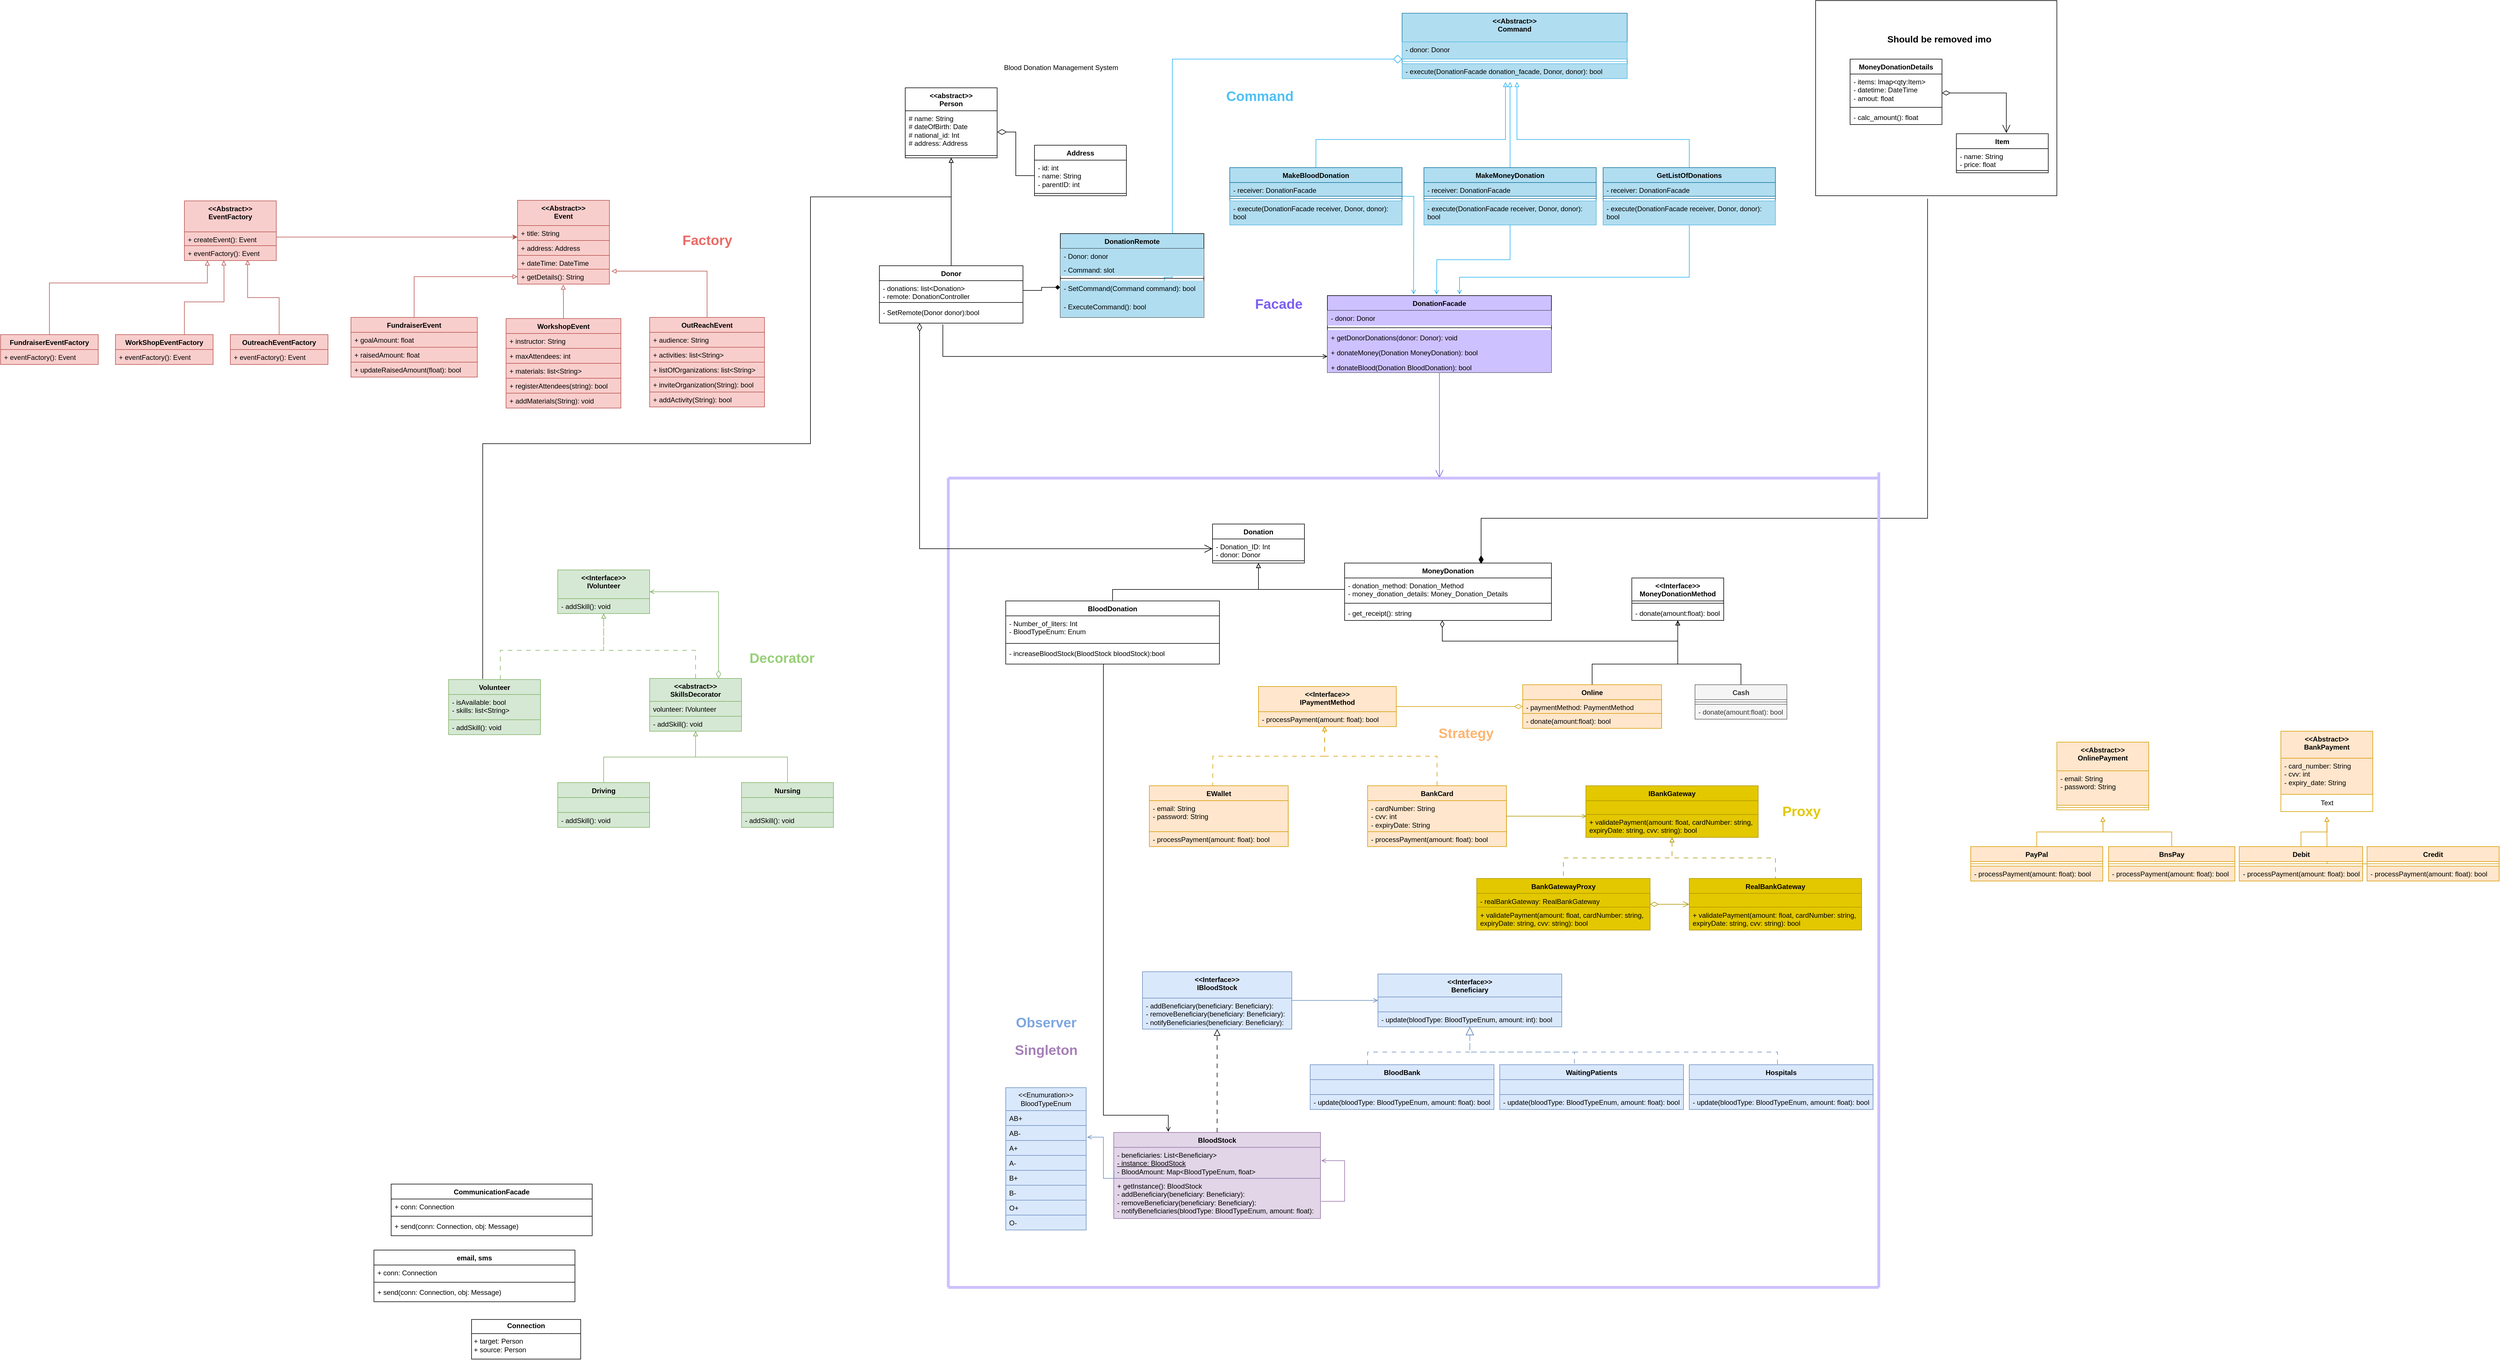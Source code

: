 <mxfile version="24.2.5" type="device">
  <diagram name="Page-1" id="1tsaX5IVMCIp67dnrbAO">
    <mxGraphModel dx="2935" dy="1840" grid="1" gridSize="10" guides="1" tooltips="1" connect="1" arrows="1" fold="1" page="1" pageScale="1" pageWidth="850" pageHeight="1100" math="0" shadow="0">
      <root>
        <mxCell id="0" />
        <mxCell id="1" parent="0" />
        <mxCell id="oy_JtRO4Ry1S7o-juA2U-1" value="Blood Donation Management System&amp;nbsp;" style="text;html=1;align=center;verticalAlign=middle;whiteSpace=wrap;rounded=0;fillColor=none;" parent="1" vertex="1">
          <mxGeometry x="298" y="20" width="260" height="30" as="geometry" />
        </mxCell>
        <mxCell id="oy_JtRO4Ry1S7o-juA2U-15" value="&amp;lt;&amp;lt;abstract&amp;gt;&amp;gt;&lt;div&gt;Person&lt;/div&gt;" style="swimlane;fontStyle=1;align=center;verticalAlign=top;childLayout=stackLayout;horizontal=1;startSize=40;horizontalStack=0;resizeParent=1;resizeParentMax=0;resizeLast=0;collapsible=1;marginBottom=0;whiteSpace=wrap;html=1;" parent="1" vertex="1">
          <mxGeometry x="155" y="70" width="160" height="122" as="geometry" />
        </mxCell>
        <mxCell id="oy_JtRO4Ry1S7o-juA2U-16" value="# name: String&lt;div&gt;# dateOfBirth: Date&lt;/div&gt;&lt;div&gt;# national_id: Int&lt;/div&gt;&lt;div&gt;# address: Address&lt;/div&gt;" style="text;strokeColor=none;fillColor=none;align=left;verticalAlign=top;spacingLeft=4;spacingRight=4;overflow=hidden;rotatable=0;points=[[0,0.5],[1,0.5]];portConstraint=eastwest;whiteSpace=wrap;html=1;" parent="oy_JtRO4Ry1S7o-juA2U-15" vertex="1">
          <mxGeometry y="40" width="160" height="74" as="geometry" />
        </mxCell>
        <mxCell id="oy_JtRO4Ry1S7o-juA2U-17" value="" style="line;strokeWidth=1;fillColor=none;align=left;verticalAlign=middle;spacingTop=-1;spacingLeft=3;spacingRight=3;rotatable=0;labelPosition=right;points=[];portConstraint=eastwest;strokeColor=inherit;" parent="oy_JtRO4Ry1S7o-juA2U-15" vertex="1">
          <mxGeometry y="114" width="160" height="8" as="geometry" />
        </mxCell>
        <mxCell id="oy_JtRO4Ry1S7o-juA2U-19" value="Address" style="swimlane;fontStyle=1;align=center;verticalAlign=top;childLayout=stackLayout;horizontal=1;startSize=26;horizontalStack=0;resizeParent=1;resizeParentMax=0;resizeLast=0;collapsible=1;marginBottom=0;whiteSpace=wrap;html=1;" parent="1" vertex="1">
          <mxGeometry x="380" y="170" width="160" height="88" as="geometry">
            <mxRectangle x="610" y="100" width="80" height="30" as="alternateBounds" />
          </mxGeometry>
        </mxCell>
        <mxCell id="oy_JtRO4Ry1S7o-juA2U-20" value="- id: int&lt;div&gt;- name: String&lt;/div&gt;&lt;div&gt;- parentID: int&lt;/div&gt;" style="text;strokeColor=none;fillColor=none;align=left;verticalAlign=top;spacingLeft=4;spacingRight=4;overflow=hidden;rotatable=0;points=[[0,0.5],[1,0.5]];portConstraint=eastwest;whiteSpace=wrap;html=1;" parent="oy_JtRO4Ry1S7o-juA2U-19" vertex="1">
          <mxGeometry y="26" width="160" height="54" as="geometry" />
        </mxCell>
        <mxCell id="oy_JtRO4Ry1S7o-juA2U-21" value="" style="line;strokeWidth=1;fillColor=none;align=left;verticalAlign=middle;spacingTop=-1;spacingLeft=3;spacingRight=3;rotatable=0;labelPosition=right;points=[];portConstraint=eastwest;strokeColor=inherit;" parent="oy_JtRO4Ry1S7o-juA2U-19" vertex="1">
          <mxGeometry y="80" width="160" height="8" as="geometry" />
        </mxCell>
        <mxCell id="oy_JtRO4Ry1S7o-juA2U-26" value="" style="endArrow=none;html=1;endSize=12;startArrow=diamondThin;startSize=14;startFill=0;edgeStyle=orthogonalEdgeStyle;rounded=0;entryX=0;entryY=0.5;entryDx=0;entryDy=0;endFill=0;" parent="1" source="oy_JtRO4Ry1S7o-juA2U-16" target="oy_JtRO4Ry1S7o-juA2U-20" edge="1">
          <mxGeometry x="-0.02" relative="1" as="geometry">
            <mxPoint x="265" y="380" as="sourcePoint" />
            <mxPoint x="401" y="213" as="targetPoint" />
            <mxPoint as="offset" />
          </mxGeometry>
        </mxCell>
        <mxCell id="oy_JtRO4Ry1S7o-juA2U-33" style="edgeStyle=orthogonalEdgeStyle;rounded=0;orthogonalLoop=1;jettySize=auto;html=1;exitX=0.5;exitY=0;exitDx=0;exitDy=0;endArrow=block;endFill=0;entryX=0.5;entryY=1;entryDx=0;entryDy=0;" parent="1" source="oy_JtRO4Ry1S7o-juA2U-29" target="oy_JtRO4Ry1S7o-juA2U-15" edge="1">
          <mxGeometry relative="1" as="geometry">
            <mxPoint x="315" y="236" as="targetPoint" />
            <Array as="points">
              <mxPoint x="235" y="340" />
            </Array>
          </mxGeometry>
        </mxCell>
        <mxCell id="oy_JtRO4Ry1S7o-juA2U-29" value="Donor" style="swimlane;fontStyle=1;align=center;verticalAlign=top;childLayout=stackLayout;horizontal=1;startSize=26;horizontalStack=0;resizeParent=1;resizeParentMax=0;resizeLast=0;collapsible=1;marginBottom=0;whiteSpace=wrap;html=1;" parent="1" vertex="1">
          <mxGeometry x="110" y="380" width="250" height="100" as="geometry" />
        </mxCell>
        <mxCell id="p5AdowQUtNtMsJWCQkt6-107" value="&lt;div&gt;- donations: list&amp;lt;Donation&amp;gt;&lt;/div&gt;- remote: DonationController" style="text;strokeColor=none;fillColor=none;align=left;verticalAlign=top;spacingLeft=4;spacingRight=4;overflow=hidden;rotatable=0;points=[[0,0.5],[1,0.5]];portConstraint=eastwest;whiteSpace=wrap;html=1;" parent="oy_JtRO4Ry1S7o-juA2U-29" vertex="1">
          <mxGeometry y="26" width="250" height="34" as="geometry" />
        </mxCell>
        <mxCell id="oy_JtRO4Ry1S7o-juA2U-31" value="" style="line;strokeWidth=1;fillColor=none;align=left;verticalAlign=middle;spacingTop=-1;spacingLeft=3;spacingRight=3;rotatable=0;labelPosition=right;points=[];portConstraint=eastwest;strokeColor=inherit;" parent="oy_JtRO4Ry1S7o-juA2U-29" vertex="1">
          <mxGeometry y="60" width="250" height="8" as="geometry" />
        </mxCell>
        <mxCell id="HFf-VFwJF2qIIWDYnhbF-6" value="- SetRemote(Donor donor):bool" style="text;strokeColor=none;fillColor=none;align=left;verticalAlign=top;spacingLeft=4;spacingRight=4;overflow=hidden;rotatable=0;points=[[0,0.5],[1,0.5]];portConstraint=eastwest;whiteSpace=wrap;html=1;" parent="oy_JtRO4Ry1S7o-juA2U-29" vertex="1">
          <mxGeometry y="68" width="250" height="32" as="geometry" />
        </mxCell>
        <mxCell id="JcLtWegY5_qB5tt3cv_g-43" style="edgeStyle=orthogonalEdgeStyle;rounded=0;orthogonalLoop=1;jettySize=auto;html=1;entryX=0;entryY=0.5;entryDx=0;entryDy=0;endArrow=none;endFill=0;startArrow=block;startFill=0;" parent="1" source="oy_JtRO4Ry1S7o-juA2U-34" target="KDsEG0qkIhwoRO3FU9QZ-24" edge="1">
          <mxGeometry relative="1" as="geometry">
            <Array as="points">
              <mxPoint x="770" y="944" />
            </Array>
          </mxGeometry>
        </mxCell>
        <mxCell id="oy_JtRO4Ry1S7o-juA2U-34" value="Donation" style="swimlane;fontStyle=1;align=center;verticalAlign=top;childLayout=stackLayout;horizontal=1;startSize=26;horizontalStack=0;resizeParent=1;resizeParentMax=0;resizeLast=0;collapsible=1;marginBottom=0;whiteSpace=wrap;html=1;" parent="1" vertex="1">
          <mxGeometry x="690" y="830" width="160" height="68" as="geometry" />
        </mxCell>
        <mxCell id="oy_JtRO4Ry1S7o-juA2U-35" value="- Donation_ID: Int&lt;div&gt;- donor: Donor&lt;/div&gt;" style="text;strokeColor=none;fillColor=none;align=left;verticalAlign=top;spacingLeft=4;spacingRight=4;overflow=hidden;rotatable=0;points=[[0,0.5],[1,0.5]];portConstraint=eastwest;whiteSpace=wrap;html=1;" parent="oy_JtRO4Ry1S7o-juA2U-34" vertex="1">
          <mxGeometry y="26" width="160" height="34" as="geometry" />
        </mxCell>
        <mxCell id="oy_JtRO4Ry1S7o-juA2U-36" value="" style="line;strokeWidth=1;fillColor=none;align=left;verticalAlign=middle;spacingTop=-1;spacingLeft=3;spacingRight=3;rotatable=0;labelPosition=right;points=[];portConstraint=eastwest;strokeColor=inherit;" parent="oy_JtRO4Ry1S7o-juA2U-34" vertex="1">
          <mxGeometry y="60" width="160" height="8" as="geometry" />
        </mxCell>
        <mxCell id="XRhY1l17-4_ida-8EXZL-33" style="edgeStyle=orthogonalEdgeStyle;rounded=0;orthogonalLoop=1;jettySize=auto;html=1;endArrow=block;endFill=0;" parent="1" source="oy_JtRO4Ry1S7o-juA2U-54" target="oy_JtRO4Ry1S7o-juA2U-34" edge="1">
          <mxGeometry relative="1" as="geometry">
            <Array as="points">
              <mxPoint x="516" y="944" />
              <mxPoint x="770" y="944" />
            </Array>
          </mxGeometry>
        </mxCell>
        <mxCell id="oy_JtRO4Ry1S7o-juA2U-54" value="BloodDonation" style="swimlane;fontStyle=1;align=center;verticalAlign=top;childLayout=stackLayout;horizontal=1;startSize=26;horizontalStack=0;resizeParent=1;resizeParentMax=0;resizeLast=0;collapsible=1;marginBottom=0;whiteSpace=wrap;html=1;" parent="1" vertex="1">
          <mxGeometry x="330" y="964" width="372" height="110" as="geometry" />
        </mxCell>
        <mxCell id="oy_JtRO4Ry1S7o-juA2U-55" value="- Number_of_liters: Int&lt;div&gt;- BloodTypeEnum: Enum&lt;/div&gt;" style="text;strokeColor=none;fillColor=none;align=left;verticalAlign=top;spacingLeft=4;spacingRight=4;overflow=hidden;rotatable=0;points=[[0,0.5],[1,0.5]];portConstraint=eastwest;whiteSpace=wrap;html=1;" parent="oy_JtRO4Ry1S7o-juA2U-54" vertex="1">
          <mxGeometry y="26" width="372" height="44" as="geometry" />
        </mxCell>
        <mxCell id="oy_JtRO4Ry1S7o-juA2U-56" value="" style="line;strokeWidth=1;fillColor=none;align=left;verticalAlign=middle;spacingTop=-1;spacingLeft=3;spacingRight=3;rotatable=0;labelPosition=right;points=[];portConstraint=eastwest;strokeColor=inherit;" parent="oy_JtRO4Ry1S7o-juA2U-54" vertex="1">
          <mxGeometry y="70" width="372" height="8" as="geometry" />
        </mxCell>
        <mxCell id="oy_JtRO4Ry1S7o-juA2U-57" value="- increaseBloodStock(BloodStock bloodStock):bool" style="text;strokeColor=none;fillColor=none;align=left;verticalAlign=top;spacingLeft=4;spacingRight=4;overflow=hidden;rotatable=0;points=[[0,0.5],[1,0.5]];portConstraint=eastwest;whiteSpace=wrap;html=1;" parent="oy_JtRO4Ry1S7o-juA2U-54" vertex="1">
          <mxGeometry y="78" width="372" height="32" as="geometry" />
        </mxCell>
        <mxCell id="XRhY1l17-4_ida-8EXZL-11" style="edgeStyle=orthogonalEdgeStyle;rounded=0;orthogonalLoop=1;jettySize=auto;html=1;entryX=0.5;entryY=1;entryDx=0;entryDy=0;" parent="1" edge="1">
          <mxGeometry relative="1" as="geometry">
            <mxPoint x="1540" y="409" as="targetPoint" />
          </mxGeometry>
        </mxCell>
        <mxCell id="XRhY1l17-4_ida-8EXZL-22" style="edgeStyle=orthogonalEdgeStyle;rounded=0;orthogonalLoop=1;jettySize=auto;html=1;entryX=1;entryY=0.5;entryDx=0;entryDy=0;" parent="1" edge="1">
          <mxGeometry relative="1" as="geometry">
            <mxPoint x="1620" y="364" as="targetPoint" />
          </mxGeometry>
        </mxCell>
        <mxCell id="XRhY1l17-4_ida-8EXZL-13" style="edgeStyle=orthogonalEdgeStyle;rounded=0;orthogonalLoop=1;jettySize=auto;html=1;entryX=0.5;entryY=1;entryDx=0;entryDy=0;" parent="1" edge="1">
          <mxGeometry relative="1" as="geometry">
            <mxPoint x="1540" y="409" as="targetPoint" />
          </mxGeometry>
        </mxCell>
        <mxCell id="qyeKzw2rdfaBx60x_Buw-5" value="&amp;lt;&amp;lt;Interface&amp;gt;&amp;gt;&lt;div&gt;MoneyDonationMethod&lt;/div&gt;" style="swimlane;fontStyle=1;align=center;verticalAlign=top;childLayout=stackLayout;horizontal=1;startSize=40;horizontalStack=0;resizeParent=1;resizeParentMax=0;resizeLast=0;collapsible=1;marginBottom=0;whiteSpace=wrap;html=1;" parent="1" vertex="1">
          <mxGeometry x="1420" y="924" width="160" height="74" as="geometry" />
        </mxCell>
        <mxCell id="qyeKzw2rdfaBx60x_Buw-7" value="" style="line;strokeWidth=1;fillColor=none;align=left;verticalAlign=middle;spacingTop=-1;spacingLeft=3;spacingRight=3;rotatable=0;labelPosition=right;points=[];portConstraint=eastwest;strokeColor=inherit;" parent="qyeKzw2rdfaBx60x_Buw-5" vertex="1">
          <mxGeometry y="40" width="160" height="8" as="geometry" />
        </mxCell>
        <mxCell id="qyeKzw2rdfaBx60x_Buw-8" value="- donate(amount:float): bool" style="text;strokeColor=none;fillColor=none;align=left;verticalAlign=top;spacingLeft=4;spacingRight=4;overflow=hidden;rotatable=0;points=[[0,0.5],[1,0.5]];portConstraint=eastwest;whiteSpace=wrap;html=1;" parent="qyeKzw2rdfaBx60x_Buw-5" vertex="1">
          <mxGeometry y="48" width="160" height="26" as="geometry" />
        </mxCell>
        <mxCell id="XRhY1l17-4_ida-8EXZL-30" style="edgeStyle=orthogonalEdgeStyle;rounded=0;orthogonalLoop=1;jettySize=auto;html=1;endArrow=block;endFill=0;" parent="1" source="qyeKzw2rdfaBx60x_Buw-9" target="qyeKzw2rdfaBx60x_Buw-5" edge="1">
          <mxGeometry relative="1" as="geometry">
            <Array as="points">
              <mxPoint x="1500" y="1074" />
            </Array>
          </mxGeometry>
        </mxCell>
        <mxCell id="qyeKzw2rdfaBx60x_Buw-9" value="Online" style="swimlane;fontStyle=1;align=center;verticalAlign=top;childLayout=stackLayout;horizontal=1;startSize=26;horizontalStack=0;resizeParent=1;resizeParentMax=0;resizeLast=0;collapsible=1;marginBottom=0;whiteSpace=wrap;html=1;fillColor=#ffe6cc;strokeColor=#d79b00;" parent="1" vertex="1">
          <mxGeometry x="1230" y="1110" width="241.75" height="76" as="geometry" />
        </mxCell>
        <mxCell id="KDsEG0qkIhwoRO3FU9QZ-46" value="- paymentMethod: PaymentMethod" style="text;strokeColor=#d79b00;fillColor=#ffe6cc;align=left;verticalAlign=top;spacingLeft=4;spacingRight=4;overflow=hidden;rotatable=0;points=[[0,0.5],[1,0.5]];portConstraint=eastwest;whiteSpace=wrap;html=1;" parent="qyeKzw2rdfaBx60x_Buw-9" vertex="1">
          <mxGeometry y="26" width="241.75" height="24" as="geometry" />
        </mxCell>
        <mxCell id="qyeKzw2rdfaBx60x_Buw-12" value="- donate(amount:float): bool" style="text;strokeColor=#d79b00;fillColor=#ffe6cc;align=left;verticalAlign=top;spacingLeft=4;spacingRight=4;overflow=hidden;rotatable=0;points=[[0,0.5],[1,0.5]];portConstraint=eastwest;whiteSpace=wrap;html=1;" parent="qyeKzw2rdfaBx60x_Buw-9" vertex="1">
          <mxGeometry y="50" width="241.75" height="26" as="geometry" />
        </mxCell>
        <mxCell id="XRhY1l17-4_ida-8EXZL-32" style="edgeStyle=orthogonalEdgeStyle;rounded=0;orthogonalLoop=1;jettySize=auto;html=1;endArrow=block;endFill=0;" parent="1" source="qyeKzw2rdfaBx60x_Buw-25" target="qyeKzw2rdfaBx60x_Buw-5" edge="1">
          <mxGeometry relative="1" as="geometry">
            <Array as="points">
              <mxPoint x="1610" y="1074" />
              <mxPoint x="1500" y="1074" />
            </Array>
          </mxGeometry>
        </mxCell>
        <mxCell id="qyeKzw2rdfaBx60x_Buw-25" value="Cash" style="swimlane;fontStyle=1;align=center;verticalAlign=top;childLayout=stackLayout;horizontal=1;startSize=26;horizontalStack=0;resizeParent=1;resizeParentMax=0;resizeLast=0;collapsible=1;marginBottom=0;whiteSpace=wrap;html=1;fillColor=#f5f5f5;fontColor=#333333;strokeColor=#666666;" parent="1" vertex="1">
          <mxGeometry x="1530" y="1110" width="160" height="60" as="geometry" />
        </mxCell>
        <mxCell id="qyeKzw2rdfaBx60x_Buw-27" value="" style="line;strokeWidth=1;fillColor=#f5f5f5;align=left;verticalAlign=middle;spacingTop=-1;spacingLeft=3;spacingRight=3;rotatable=0;labelPosition=right;points=[];portConstraint=eastwest;strokeColor=#666666;fontColor=#333333;" parent="qyeKzw2rdfaBx60x_Buw-25" vertex="1">
          <mxGeometry y="26" width="160" height="8" as="geometry" />
        </mxCell>
        <mxCell id="qyeKzw2rdfaBx60x_Buw-28" value="- donate(amount:float): bool" style="text;strokeColor=#666666;fillColor=#f5f5f5;align=left;verticalAlign=top;spacingLeft=4;spacingRight=4;overflow=hidden;rotatable=0;points=[[0,0.5],[1,0.5]];portConstraint=eastwest;whiteSpace=wrap;html=1;fontColor=#333333;" parent="qyeKzw2rdfaBx60x_Buw-25" vertex="1">
          <mxGeometry y="34" width="160" height="26" as="geometry" />
        </mxCell>
        <mxCell id="qyeKzw2rdfaBx60x_Buw-33" value="&lt;div&gt;&amp;lt;&amp;lt;Interface&amp;gt;&amp;gt;&lt;/div&gt;IVolunteer" style="swimlane;fontStyle=1;align=center;verticalAlign=top;childLayout=stackLayout;horizontal=1;startSize=50;horizontalStack=0;resizeParent=1;resizeParentMax=0;resizeLast=0;collapsible=1;marginBottom=0;whiteSpace=wrap;html=1;fillColor=#d5e8d4;strokeColor=#82b366;" parent="1" vertex="1">
          <mxGeometry x="-450" y="910" width="160" height="76" as="geometry" />
        </mxCell>
        <mxCell id="qyeKzw2rdfaBx60x_Buw-36" value="- addSkill(): void" style="text;strokeColor=#82b366;fillColor=#d5e8d4;align=left;verticalAlign=top;spacingLeft=4;spacingRight=4;overflow=hidden;rotatable=0;points=[[0,0.5],[1,0.5]];portConstraint=eastwest;whiteSpace=wrap;html=1;" parent="qyeKzw2rdfaBx60x_Buw-33" vertex="1">
          <mxGeometry y="50" width="160" height="26" as="geometry" />
        </mxCell>
        <mxCell id="qyeKzw2rdfaBx60x_Buw-43" value="&amp;lt;&amp;lt;Abstract&amp;gt;&amp;gt;&lt;div&gt;Event&lt;/div&gt;" style="swimlane;fontStyle=1;align=center;verticalAlign=top;childLayout=stackLayout;horizontal=1;startSize=44;horizontalStack=0;resizeParent=1;resizeParentMax=0;resizeLast=0;collapsible=1;marginBottom=0;whiteSpace=wrap;html=1;fillColor=#f8cecc;strokeColor=#b85450;" parent="1" vertex="1">
          <mxGeometry x="-520" y="266" width="160" height="120" as="geometry" />
        </mxCell>
        <mxCell id="qyeKzw2rdfaBx60x_Buw-44" value="+ title: String" style="text;strokeColor=#b85450;fillColor=#f8cecc;align=left;verticalAlign=top;spacingLeft=4;spacingRight=4;overflow=hidden;rotatable=0;points=[[0,0.5],[1,0.5]];portConstraint=eastwest;whiteSpace=wrap;html=1;" parent="qyeKzw2rdfaBx60x_Buw-43" vertex="1">
          <mxGeometry y="44" width="160" height="26" as="geometry" />
        </mxCell>
        <mxCell id="KDsEG0qkIhwoRO3FU9QZ-127" value="+ address: Address" style="text;strokeColor=#b85450;fillColor=#f8cecc;align=left;verticalAlign=top;spacingLeft=4;spacingRight=4;overflow=hidden;rotatable=0;points=[[0,0.5],[1,0.5]];portConstraint=eastwest;whiteSpace=wrap;html=1;" parent="qyeKzw2rdfaBx60x_Buw-43" vertex="1">
          <mxGeometry y="70" width="160" height="26" as="geometry" />
        </mxCell>
        <mxCell id="KDsEG0qkIhwoRO3FU9QZ-128" value="+ dateTime: DateTime" style="text;strokeColor=#b85450;fillColor=#f8cecc;align=left;verticalAlign=top;spacingLeft=4;spacingRight=4;overflow=hidden;rotatable=0;points=[[0,0.5],[1,0.5]];portConstraint=eastwest;whiteSpace=wrap;html=1;" parent="qyeKzw2rdfaBx60x_Buw-43" vertex="1">
          <mxGeometry y="96" width="160" height="24" as="geometry" />
        </mxCell>
        <mxCell id="qyeKzw2rdfaBx60x_Buw-47" value="WorkshopEvent" style="swimlane;fontStyle=1;align=center;verticalAlign=top;childLayout=stackLayout;horizontal=1;startSize=26;horizontalStack=0;resizeParent=1;resizeParentMax=0;resizeLast=0;collapsible=1;marginBottom=0;whiteSpace=wrap;html=1;fillColor=#f8cecc;strokeColor=#b85450;" parent="1" vertex="1">
          <mxGeometry x="-540" y="472" width="200" height="156" as="geometry" />
        </mxCell>
        <mxCell id="qyeKzw2rdfaBx60x_Buw-48" value="+ instructor: String" style="text;strokeColor=#b85450;fillColor=#f8cecc;align=left;verticalAlign=top;spacingLeft=4;spacingRight=4;overflow=hidden;rotatable=0;points=[[0,0.5],[1,0.5]];portConstraint=eastwest;whiteSpace=wrap;html=1;" parent="qyeKzw2rdfaBx60x_Buw-47" vertex="1">
          <mxGeometry y="26" width="200" height="26" as="geometry" />
        </mxCell>
        <mxCell id="KDsEG0qkIhwoRO3FU9QZ-132" value="+ maxAttendees: int" style="text;strokeColor=#b85450;fillColor=#f8cecc;align=left;verticalAlign=top;spacingLeft=4;spacingRight=4;overflow=hidden;rotatable=0;points=[[0,0.5],[1,0.5]];portConstraint=eastwest;whiteSpace=wrap;html=1;" parent="qyeKzw2rdfaBx60x_Buw-47" vertex="1">
          <mxGeometry y="52" width="200" height="26" as="geometry" />
        </mxCell>
        <mxCell id="KDsEG0qkIhwoRO3FU9QZ-133" value="+ materials: list&amp;lt;String&amp;gt;" style="text;strokeColor=#b85450;fillColor=#f8cecc;align=left;verticalAlign=top;spacingLeft=4;spacingRight=4;overflow=hidden;rotatable=0;points=[[0,0.5],[1,0.5]];portConstraint=eastwest;whiteSpace=wrap;html=1;" parent="qyeKzw2rdfaBx60x_Buw-47" vertex="1">
          <mxGeometry y="78" width="200" height="26" as="geometry" />
        </mxCell>
        <mxCell id="qyeKzw2rdfaBx60x_Buw-50" value="+ registerAttendees(string): bool" style="text;strokeColor=#b85450;fillColor=#f8cecc;align=left;verticalAlign=top;spacingLeft=4;spacingRight=4;overflow=hidden;rotatable=0;points=[[0,0.5],[1,0.5]];portConstraint=eastwest;whiteSpace=wrap;html=1;" parent="qyeKzw2rdfaBx60x_Buw-47" vertex="1">
          <mxGeometry y="104" width="200" height="26" as="geometry" />
        </mxCell>
        <mxCell id="KDsEG0qkIhwoRO3FU9QZ-134" value="+ addMaterials(String): void" style="text;strokeColor=#b85450;fillColor=#f8cecc;align=left;verticalAlign=top;spacingLeft=4;spacingRight=4;overflow=hidden;rotatable=0;points=[[0,0.5],[1,0.5]];portConstraint=eastwest;whiteSpace=wrap;html=1;" parent="qyeKzw2rdfaBx60x_Buw-47" vertex="1">
          <mxGeometry y="130" width="200" height="26" as="geometry" />
        </mxCell>
        <mxCell id="KDsEG0qkIhwoRO3FU9QZ-125" style="edgeStyle=orthogonalEdgeStyle;rounded=0;orthogonalLoop=1;jettySize=auto;html=1;entryX=0;entryY=0.5;entryDx=0;entryDy=0;fillColor=#f8cecc;strokeColor=#b85450;endArrow=block;endFill=0;" parent="1" source="qyeKzw2rdfaBx60x_Buw-51" target="qyeKzw2rdfaBx60x_Buw-46" edge="1">
          <mxGeometry relative="1" as="geometry" />
        </mxCell>
        <mxCell id="qyeKzw2rdfaBx60x_Buw-51" value="FundraiserEvent" style="swimlane;fontStyle=1;align=center;verticalAlign=top;childLayout=stackLayout;horizontal=1;startSize=26;horizontalStack=0;resizeParent=1;resizeParentMax=0;resizeLast=0;collapsible=1;marginBottom=0;whiteSpace=wrap;html=1;fillColor=#f8cecc;strokeColor=#b85450;" parent="1" vertex="1">
          <mxGeometry x="-810" y="470" width="220" height="104" as="geometry" />
        </mxCell>
        <mxCell id="qyeKzw2rdfaBx60x_Buw-52" value="+ goalAmount: float" style="text;strokeColor=#b85450;fillColor=#f8cecc;align=left;verticalAlign=top;spacingLeft=4;spacingRight=4;overflow=hidden;rotatable=0;points=[[0,0.5],[1,0.5]];portConstraint=eastwest;whiteSpace=wrap;html=1;" parent="qyeKzw2rdfaBx60x_Buw-51" vertex="1">
          <mxGeometry y="26" width="220" height="26" as="geometry" />
        </mxCell>
        <mxCell id="KDsEG0qkIhwoRO3FU9QZ-129" value="+ raisedAmount: float" style="text;strokeColor=#b85450;fillColor=#f8cecc;align=left;verticalAlign=top;spacingLeft=4;spacingRight=4;overflow=hidden;rotatable=0;points=[[0,0.5],[1,0.5]];portConstraint=eastwest;whiteSpace=wrap;html=1;" parent="qyeKzw2rdfaBx60x_Buw-51" vertex="1">
          <mxGeometry y="52" width="220" height="26" as="geometry" />
        </mxCell>
        <mxCell id="qyeKzw2rdfaBx60x_Buw-54" value="+ updateRaisedAmount(float): bool" style="text;strokeColor=#b85450;fillColor=#f8cecc;align=left;verticalAlign=top;spacingLeft=4;spacingRight=4;overflow=hidden;rotatable=0;points=[[0,0.5],[1,0.5]];portConstraint=eastwest;whiteSpace=wrap;html=1;" parent="qyeKzw2rdfaBx60x_Buw-51" vertex="1">
          <mxGeometry y="78" width="220" height="26" as="geometry" />
        </mxCell>
        <mxCell id="qyeKzw2rdfaBx60x_Buw-55" value="OutReachEvent" style="swimlane;fontStyle=1;align=center;verticalAlign=top;childLayout=stackLayout;horizontal=1;startSize=26;horizontalStack=0;resizeParent=1;resizeParentMax=0;resizeLast=0;collapsible=1;marginBottom=0;whiteSpace=wrap;html=1;fillColor=#f8cecc;strokeColor=#b85450;" parent="1" vertex="1">
          <mxGeometry x="-290" y="470" width="200" height="156" as="geometry" />
        </mxCell>
        <mxCell id="qyeKzw2rdfaBx60x_Buw-56" value="+ audience: String" style="text;strokeColor=#b85450;fillColor=#f8cecc;align=left;verticalAlign=top;spacingLeft=4;spacingRight=4;overflow=hidden;rotatable=0;points=[[0,0.5],[1,0.5]];portConstraint=eastwest;whiteSpace=wrap;html=1;" parent="qyeKzw2rdfaBx60x_Buw-55" vertex="1">
          <mxGeometry y="26" width="200" height="26" as="geometry" />
        </mxCell>
        <mxCell id="KDsEG0qkIhwoRO3FU9QZ-137" value="+ activities: list&amp;lt;String&amp;gt;" style="text;strokeColor=#b85450;fillColor=#f8cecc;align=left;verticalAlign=top;spacingLeft=4;spacingRight=4;overflow=hidden;rotatable=0;points=[[0,0.5],[1,0.5]];portConstraint=eastwest;whiteSpace=wrap;html=1;" parent="qyeKzw2rdfaBx60x_Buw-55" vertex="1">
          <mxGeometry y="52" width="200" height="26" as="geometry" />
        </mxCell>
        <mxCell id="KDsEG0qkIhwoRO3FU9QZ-138" value="+ listOfOrganizations: list&amp;lt;String&amp;gt;" style="text;strokeColor=#b85450;fillColor=#f8cecc;align=left;verticalAlign=top;spacingLeft=4;spacingRight=4;overflow=hidden;rotatable=0;points=[[0,0.5],[1,0.5]];portConstraint=eastwest;whiteSpace=wrap;html=1;" parent="qyeKzw2rdfaBx60x_Buw-55" vertex="1">
          <mxGeometry y="78" width="200" height="26" as="geometry" />
        </mxCell>
        <mxCell id="KDsEG0qkIhwoRO3FU9QZ-139" value="+ inviteOrganization(String): bool" style="text;strokeColor=#b85450;fillColor=#f8cecc;align=left;verticalAlign=top;spacingLeft=4;spacingRight=4;overflow=hidden;rotatable=0;points=[[0,0.5],[1,0.5]];portConstraint=eastwest;whiteSpace=wrap;html=1;" parent="qyeKzw2rdfaBx60x_Buw-55" vertex="1">
          <mxGeometry y="104" width="200" height="26" as="geometry" />
        </mxCell>
        <mxCell id="qyeKzw2rdfaBx60x_Buw-58" value="+ addActivity(String): bool" style="text;strokeColor=#b85450;fillColor=#f8cecc;align=left;verticalAlign=top;spacingLeft=4;spacingRight=4;overflow=hidden;rotatable=0;points=[[0,0.5],[1,0.5]];portConstraint=eastwest;whiteSpace=wrap;html=1;" parent="qyeKzw2rdfaBx60x_Buw-55" vertex="1">
          <mxGeometry y="130" width="200" height="26" as="geometry" />
        </mxCell>
        <mxCell id="qyeKzw2rdfaBx60x_Buw-81" style="edgeStyle=orthogonalEdgeStyle;rounded=0;orthogonalLoop=1;jettySize=auto;html=1;exitX=0.983;exitY=0.376;exitDx=0;exitDy=0;fillColor=#f8cecc;strokeColor=#b85450;exitPerimeter=0;" parent="1" source="HFf-VFwJF2qIIWDYnhbF-48" edge="1">
          <mxGeometry relative="1" as="geometry">
            <mxPoint x="-920" y="319" as="sourcePoint" />
            <mxPoint x="-520" y="330" as="targetPoint" />
            <Array as="points">
              <mxPoint x="-943" y="330" />
              <mxPoint x="-520" y="330" />
            </Array>
          </mxGeometry>
        </mxCell>
        <mxCell id="KDsEG0qkIhwoRO3FU9QZ-122" style="edgeStyle=orthogonalEdgeStyle;rounded=0;orthogonalLoop=1;jettySize=auto;html=1;exitX=0.371;exitY=-0.011;exitDx=0;exitDy=0;endArrow=block;endFill=0;entryX=0.5;entryY=1;entryDx=0;entryDy=0;exitPerimeter=0;" parent="1" source="qyeKzw2rdfaBx60x_Buw-83" target="oy_JtRO4Ry1S7o-juA2U-15" edge="1">
          <mxGeometry relative="1" as="geometry">
            <Array as="points">
              <mxPoint x="-581" y="690" />
              <mxPoint x="-10" y="690" />
              <mxPoint x="-10" y="260" />
              <mxPoint x="235" y="260" />
            </Array>
            <mxPoint x="150" y="200" as="targetPoint" />
          </mxGeometry>
        </mxCell>
        <mxCell id="JcLtWegY5_qB5tt3cv_g-27" style="edgeStyle=orthogonalEdgeStyle;rounded=0;orthogonalLoop=1;jettySize=auto;html=1;fillColor=#d5e8d4;strokeColor=#82b366;endArrow=block;endFill=0;dashed=1;dashPattern=8 8;" parent="1" source="qyeKzw2rdfaBx60x_Buw-83" target="qyeKzw2rdfaBx60x_Buw-36" edge="1">
          <mxGeometry relative="1" as="geometry">
            <Array as="points">
              <mxPoint x="-550" y="1050" />
              <mxPoint x="-370" y="1050" />
            </Array>
          </mxGeometry>
        </mxCell>
        <mxCell id="qyeKzw2rdfaBx60x_Buw-83" value="Volunteer" style="swimlane;fontStyle=1;align=center;verticalAlign=top;childLayout=stackLayout;horizontal=1;startSize=26;horizontalStack=0;resizeParent=1;resizeParentMax=0;resizeLast=0;collapsible=1;marginBottom=0;whiteSpace=wrap;html=1;fillColor=#d5e8d4;strokeColor=#82b366;" parent="1" vertex="1">
          <mxGeometry x="-640" y="1101" width="160" height="96" as="geometry" />
        </mxCell>
        <mxCell id="qyeKzw2rdfaBx60x_Buw-84" value="- isAvailable: bool&lt;div&gt;- skills: list&amp;lt;String&amp;gt;&lt;/div&gt;" style="text;strokeColor=#82b366;fillColor=#d5e8d4;align=left;verticalAlign=top;spacingLeft=4;spacingRight=4;overflow=hidden;rotatable=0;points=[[0,0.5],[1,0.5]];portConstraint=eastwest;whiteSpace=wrap;html=1;" parent="qyeKzw2rdfaBx60x_Buw-83" vertex="1">
          <mxGeometry y="26" width="160" height="44" as="geometry" />
        </mxCell>
        <mxCell id="qyeKzw2rdfaBx60x_Buw-86" value="- addSkill(): void" style="text;strokeColor=#82b366;fillColor=#d5e8d4;align=left;verticalAlign=top;spacingLeft=4;spacingRight=4;overflow=hidden;rotatable=0;points=[[0,0.5],[1,0.5]];portConstraint=eastwest;whiteSpace=wrap;html=1;" parent="qyeKzw2rdfaBx60x_Buw-83" vertex="1">
          <mxGeometry y="70" width="160" height="26" as="geometry" />
        </mxCell>
        <mxCell id="XRhY1l17-4_ida-8EXZL-24" style="edgeStyle=orthogonalEdgeStyle;rounded=0;orthogonalLoop=1;jettySize=auto;html=1;endArrow=block;endFill=0;fillColor=#d5e8d4;strokeColor=#82b366;dashed=1;dashPattern=8 8;" parent="1" source="qyeKzw2rdfaBx60x_Buw-88" edge="1">
          <mxGeometry relative="1" as="geometry">
            <mxPoint x="-370" y="986" as="targetPoint" />
            <Array as="points">
              <mxPoint x="-210" y="1050" />
              <mxPoint x="-370" y="1050" />
            </Array>
          </mxGeometry>
        </mxCell>
        <mxCell id="JcLtWegY5_qB5tt3cv_g-3" style="edgeStyle=orthogonalEdgeStyle;rounded=0;orthogonalLoop=1;jettySize=auto;html=1;exitX=0.75;exitY=0;exitDx=0;exitDy=0;entryX=1;entryY=0.5;entryDx=0;entryDy=0;startArrow=diamondThin;startFill=0;startSize=12;fillColor=#d5e8d4;strokeColor=#82b366;endSize=6;endArrow=open;endFill=0;" parent="1" source="qyeKzw2rdfaBx60x_Buw-88" target="qyeKzw2rdfaBx60x_Buw-33" edge="1">
          <mxGeometry relative="1" as="geometry" />
        </mxCell>
        <mxCell id="qyeKzw2rdfaBx60x_Buw-88" value="&amp;lt;&amp;lt;abstract&amp;gt;&amp;gt;&lt;div&gt;SkillsDecorator&lt;/div&gt;" style="swimlane;fontStyle=1;align=center;verticalAlign=top;childLayout=stackLayout;horizontal=1;startSize=40;horizontalStack=0;resizeParent=1;resizeParentMax=0;resizeLast=0;collapsible=1;marginBottom=0;whiteSpace=wrap;html=1;fillColor=#d5e8d4;strokeColor=#82b366;" parent="1" vertex="1">
          <mxGeometry x="-290" y="1099" width="160" height="92" as="geometry" />
        </mxCell>
        <mxCell id="JcLtWegY5_qB5tt3cv_g-2" value="volunteer: IVolunteer" style="text;strokeColor=#82b366;fillColor=#d5e8d4;align=left;verticalAlign=top;spacingLeft=4;spacingRight=4;overflow=hidden;rotatable=0;points=[[0,0.5],[1,0.5]];portConstraint=eastwest;whiteSpace=wrap;html=1;" parent="qyeKzw2rdfaBx60x_Buw-88" vertex="1">
          <mxGeometry y="40" width="160" height="26" as="geometry" />
        </mxCell>
        <mxCell id="qyeKzw2rdfaBx60x_Buw-91" value="- addSkill(): void" style="text;strokeColor=#82b366;fillColor=#d5e8d4;align=left;verticalAlign=top;spacingLeft=4;spacingRight=4;overflow=hidden;rotatable=0;points=[[0,0.5],[1,0.5]];portConstraint=eastwest;whiteSpace=wrap;html=1;" parent="qyeKzw2rdfaBx60x_Buw-88" vertex="1">
          <mxGeometry y="66" width="160" height="26" as="geometry" />
        </mxCell>
        <mxCell id="qyeKzw2rdfaBx60x_Buw-95" value="Driving" style="swimlane;fontStyle=1;align=center;verticalAlign=top;childLayout=stackLayout;horizontal=1;startSize=26;horizontalStack=0;resizeParent=1;resizeParentMax=0;resizeLast=0;collapsible=1;marginBottom=0;whiteSpace=wrap;html=1;fillColor=#d5e8d4;strokeColor=#82b366;" parent="1" vertex="1">
          <mxGeometry x="-450" y="1280.5" width="160" height="78" as="geometry" />
        </mxCell>
        <mxCell id="qyeKzw2rdfaBx60x_Buw-96" value="" style="text;strokeColor=#82b366;fillColor=#d5e8d4;align=left;verticalAlign=top;spacingLeft=4;spacingRight=4;overflow=hidden;rotatable=0;points=[[0,0.5],[1,0.5]];portConstraint=eastwest;whiteSpace=wrap;html=1;" parent="qyeKzw2rdfaBx60x_Buw-95" vertex="1">
          <mxGeometry y="26" width="160" height="26" as="geometry" />
        </mxCell>
        <mxCell id="qyeKzw2rdfaBx60x_Buw-98" value="- addSkill(): void" style="text;strokeColor=#82b366;fillColor=#d5e8d4;align=left;verticalAlign=top;spacingLeft=4;spacingRight=4;overflow=hidden;rotatable=0;points=[[0,0.5],[1,0.5]];portConstraint=eastwest;whiteSpace=wrap;html=1;" parent="qyeKzw2rdfaBx60x_Buw-95" vertex="1">
          <mxGeometry y="52" width="160" height="26" as="geometry" />
        </mxCell>
        <mxCell id="qyeKzw2rdfaBx60x_Buw-99" value="Nursing" style="swimlane;fontStyle=1;align=center;verticalAlign=top;childLayout=stackLayout;horizontal=1;startSize=26;horizontalStack=0;resizeParent=1;resizeParentMax=0;resizeLast=0;collapsible=1;marginBottom=0;whiteSpace=wrap;html=1;fillColor=#d5e8d4;strokeColor=#82b366;" parent="1" vertex="1">
          <mxGeometry x="-130" y="1280.5" width="160" height="78" as="geometry" />
        </mxCell>
        <mxCell id="qyeKzw2rdfaBx60x_Buw-100" value="" style="text;strokeColor=#82b366;fillColor=#d5e8d4;align=left;verticalAlign=top;spacingLeft=4;spacingRight=4;overflow=hidden;rotatable=0;points=[[0,0.5],[1,0.5]];portConstraint=eastwest;whiteSpace=wrap;html=1;" parent="qyeKzw2rdfaBx60x_Buw-99" vertex="1">
          <mxGeometry y="26" width="160" height="26" as="geometry" />
        </mxCell>
        <mxCell id="qyeKzw2rdfaBx60x_Buw-102" value="- addSkill(): void" style="text;strokeColor=#82b366;fillColor=#d5e8d4;align=left;verticalAlign=top;spacingLeft=4;spacingRight=4;overflow=hidden;rotatable=0;points=[[0,0.5],[1,0.5]];portConstraint=eastwest;whiteSpace=wrap;html=1;" parent="qyeKzw2rdfaBx60x_Buw-99" vertex="1">
          <mxGeometry y="52" width="160" height="26" as="geometry" />
        </mxCell>
        <mxCell id="JcLtWegY5_qB5tt3cv_g-22" style="edgeStyle=orthogonalEdgeStyle;rounded=0;orthogonalLoop=1;jettySize=auto;html=1;entryX=0.5;entryY=1;entryDx=0;entryDy=0;endArrow=block;endFill=0;startSize=6;endSize=12;fillColor=#dae8fc;strokeColor=#6c8ebf;dashed=1;dashPattern=8 8;" parent="1" source="qyeKzw2rdfaBx60x_Buw-109" target="qyeKzw2rdfaBx60x_Buw-132" edge="1">
          <mxGeometry relative="1" as="geometry">
            <Array as="points">
              <mxPoint x="960" y="1750" />
              <mxPoint x="1138" y="1750" />
            </Array>
          </mxGeometry>
        </mxCell>
        <mxCell id="qyeKzw2rdfaBx60x_Buw-109" value="BloodBank" style="swimlane;fontStyle=1;align=center;verticalAlign=top;childLayout=stackLayout;horizontal=1;startSize=26;horizontalStack=0;resizeParent=1;resizeParentMax=0;resizeLast=0;collapsible=1;marginBottom=0;whiteSpace=wrap;html=1;fillColor=#dae8fc;strokeColor=#6c8ebf;" parent="1" vertex="1">
          <mxGeometry x="860" y="1772" width="320" height="78" as="geometry" />
        </mxCell>
        <mxCell id="qyeKzw2rdfaBx60x_Buw-110" value="" style="text;strokeColor=#6c8ebf;fillColor=#dae8fc;align=left;verticalAlign=top;spacingLeft=4;spacingRight=4;overflow=hidden;rotatable=0;points=[[0,0.5],[1,0.5]];portConstraint=eastwest;whiteSpace=wrap;html=1;" parent="qyeKzw2rdfaBx60x_Buw-109" vertex="1">
          <mxGeometry y="26" width="320" height="26" as="geometry" />
        </mxCell>
        <mxCell id="qyeKzw2rdfaBx60x_Buw-112" value="- update(bloodType: BloodTypeEnum, amount: float): bool" style="text;strokeColor=#6c8ebf;fillColor=#dae8fc;align=left;verticalAlign=top;spacingLeft=4;spacingRight=4;overflow=hidden;rotatable=0;points=[[0,0.5],[1,0.5]];portConstraint=eastwest;whiteSpace=wrap;html=1;" parent="qyeKzw2rdfaBx60x_Buw-109" vertex="1">
          <mxGeometry y="52" width="320" height="26" as="geometry" />
        </mxCell>
        <mxCell id="qyeKzw2rdfaBx60x_Buw-114" value="Hospitals" style="swimlane;fontStyle=1;align=center;verticalAlign=top;childLayout=stackLayout;horizontal=1;startSize=26;horizontalStack=0;resizeParent=1;resizeParentMax=0;resizeLast=0;collapsible=1;marginBottom=0;whiteSpace=wrap;html=1;fillColor=#dae8fc;strokeColor=#6c8ebf;" parent="1" vertex="1">
          <mxGeometry x="1520" y="1772" width="320" height="78" as="geometry" />
        </mxCell>
        <mxCell id="qyeKzw2rdfaBx60x_Buw-115" value="" style="text;strokeColor=#6c8ebf;fillColor=#dae8fc;align=left;verticalAlign=top;spacingLeft=4;spacingRight=4;overflow=hidden;rotatable=0;points=[[0,0.5],[1,0.5]];portConstraint=eastwest;whiteSpace=wrap;html=1;" parent="qyeKzw2rdfaBx60x_Buw-114" vertex="1">
          <mxGeometry y="26" width="320" height="26" as="geometry" />
        </mxCell>
        <mxCell id="qyeKzw2rdfaBx60x_Buw-117" value="- update(bloodType: BloodTypeEnum, amount: float): bool" style="text;strokeColor=#6c8ebf;fillColor=#dae8fc;align=left;verticalAlign=top;spacingLeft=4;spacingRight=4;overflow=hidden;rotatable=0;points=[[0,0.5],[1,0.5]];portConstraint=eastwest;whiteSpace=wrap;html=1;" parent="qyeKzw2rdfaBx60x_Buw-114" vertex="1">
          <mxGeometry y="52" width="320" height="26" as="geometry" />
        </mxCell>
        <mxCell id="qyeKzw2rdfaBx60x_Buw-118" value="WaitingPatients" style="swimlane;fontStyle=1;align=center;verticalAlign=top;childLayout=stackLayout;horizontal=1;startSize=26;horizontalStack=0;resizeParent=1;resizeParentMax=0;resizeLast=0;collapsible=1;marginBottom=0;whiteSpace=wrap;html=1;fillColor=#dae8fc;strokeColor=#6c8ebf;" parent="1" vertex="1">
          <mxGeometry x="1190" y="1772" width="320" height="78" as="geometry" />
        </mxCell>
        <mxCell id="qyeKzw2rdfaBx60x_Buw-119" value="" style="text;strokeColor=#6c8ebf;fillColor=#dae8fc;align=left;verticalAlign=top;spacingLeft=4;spacingRight=4;overflow=hidden;rotatable=0;points=[[0,0.5],[1,0.5]];portConstraint=eastwest;whiteSpace=wrap;html=1;" parent="qyeKzw2rdfaBx60x_Buw-118" vertex="1">
          <mxGeometry y="26" width="320" height="26" as="geometry" />
        </mxCell>
        <mxCell id="qyeKzw2rdfaBx60x_Buw-121" value="- update(bloodType: BloodTypeEnum, amount: float): bool" style="text;strokeColor=#6c8ebf;fillColor=#dae8fc;align=left;verticalAlign=top;spacingLeft=4;spacingRight=4;overflow=hidden;rotatable=0;points=[[0,0.5],[1,0.5]];portConstraint=eastwest;whiteSpace=wrap;html=1;" parent="qyeKzw2rdfaBx60x_Buw-118" vertex="1">
          <mxGeometry y="52" width="320" height="26" as="geometry" />
        </mxCell>
        <mxCell id="qyeKzw2rdfaBx60x_Buw-132" value="&lt;div&gt;&amp;lt;&amp;lt;Interface&amp;gt;&amp;gt;&lt;/div&gt;Beneficiary" style="swimlane;fontStyle=1;align=center;verticalAlign=top;childLayout=stackLayout;horizontal=1;startSize=40;horizontalStack=0;resizeParent=1;resizeParentMax=0;resizeLast=0;collapsible=1;marginBottom=0;whiteSpace=wrap;html=1;fillColor=#dae8fc;strokeColor=#6c8ebf;" parent="1" vertex="1">
          <mxGeometry x="978" y="1614" width="320" height="92" as="geometry">
            <mxRectangle x="978" y="1614" width="120" height="40" as="alternateBounds" />
          </mxGeometry>
        </mxCell>
        <mxCell id="qyeKzw2rdfaBx60x_Buw-133" value="" style="text;strokeColor=#6c8ebf;fillColor=#dae8fc;align=left;verticalAlign=top;spacingLeft=4;spacingRight=4;overflow=hidden;rotatable=0;points=[[0,0.5],[1,0.5]];portConstraint=eastwest;whiteSpace=wrap;html=1;" parent="qyeKzw2rdfaBx60x_Buw-132" vertex="1">
          <mxGeometry y="40" width="320" height="26" as="geometry" />
        </mxCell>
        <mxCell id="qyeKzw2rdfaBx60x_Buw-135" value="- update(bloodType: BloodTypeEnum, amount: int): bool" style="text;strokeColor=#6c8ebf;fillColor=#dae8fc;align=left;verticalAlign=top;spacingLeft=4;spacingRight=4;overflow=hidden;rotatable=0;points=[[0,0.5],[1,0.5]];portConstraint=eastwest;whiteSpace=wrap;html=1;" parent="qyeKzw2rdfaBx60x_Buw-132" vertex="1">
          <mxGeometry y="66" width="320" height="26" as="geometry" />
        </mxCell>
        <mxCell id="XRhY1l17-4_ida-8EXZL-66" value="CommunicationFacade" style="swimlane;fontStyle=1;align=center;verticalAlign=top;childLayout=stackLayout;horizontal=1;startSize=26;horizontalStack=0;resizeParent=1;resizeParentMax=0;resizeLast=0;collapsible=1;marginBottom=0;whiteSpace=wrap;html=1;" parent="1" vertex="1">
          <mxGeometry x="-740" y="1980" width="350" height="90" as="geometry" />
        </mxCell>
        <mxCell id="XRhY1l17-4_ida-8EXZL-67" value="+ conn: Connection" style="text;strokeColor=none;fillColor=none;align=left;verticalAlign=top;spacingLeft=4;spacingRight=4;overflow=hidden;rotatable=0;points=[[0,0.5],[1,0.5]];portConstraint=eastwest;whiteSpace=wrap;html=1;" parent="XRhY1l17-4_ida-8EXZL-66" vertex="1">
          <mxGeometry y="26" width="350" height="26" as="geometry" />
        </mxCell>
        <mxCell id="XRhY1l17-4_ida-8EXZL-68" value="" style="line;strokeWidth=1;fillColor=none;align=left;verticalAlign=middle;spacingTop=-1;spacingLeft=3;spacingRight=3;rotatable=0;labelPosition=right;points=[];portConstraint=eastwest;strokeColor=inherit;" parent="XRhY1l17-4_ida-8EXZL-66" vertex="1">
          <mxGeometry y="52" width="350" height="8" as="geometry" />
        </mxCell>
        <mxCell id="XRhY1l17-4_ida-8EXZL-69" value="+ send(conn: Connection, obj: Message)" style="text;strokeColor=none;fillColor=none;align=left;verticalAlign=top;spacingLeft=4;spacingRight=4;overflow=hidden;rotatable=0;points=[[0,0.5],[1,0.5]];portConstraint=eastwest;whiteSpace=wrap;html=1;" parent="XRhY1l17-4_ida-8EXZL-66" vertex="1">
          <mxGeometry y="60" width="350" height="30" as="geometry" />
        </mxCell>
        <mxCell id="XRhY1l17-4_ida-8EXZL-75" value="&lt;p style=&quot;margin:0px;margin-top:4px;text-align:center;&quot;&gt;&lt;b&gt;Connection&lt;/b&gt;&lt;/p&gt;&lt;hr size=&quot;1&quot; style=&quot;border-style:solid;&quot;&gt;&lt;p style=&quot;margin:0px;margin-left:4px;&quot;&gt;+ target: Person&lt;/p&gt;&lt;p style=&quot;margin:0px;margin-left:4px;&quot;&gt;+ source: Person&lt;/p&gt;&lt;p style=&quot;margin:0px;margin-left:4px;&quot;&gt;&lt;br&gt;&lt;/p&gt;" style="verticalAlign=top;align=left;overflow=fill;html=1;whiteSpace=wrap;" parent="1" vertex="1">
          <mxGeometry x="-600" y="2215.88" width="190" height="69" as="geometry" />
        </mxCell>
        <mxCell id="XRhY1l17-4_ida-8EXZL-85" value="email, sms" style="swimlane;fontStyle=1;align=center;verticalAlign=top;childLayout=stackLayout;horizontal=1;startSize=26;horizontalStack=0;resizeParent=1;resizeParentMax=0;resizeLast=0;collapsible=1;marginBottom=0;whiteSpace=wrap;html=1;" parent="1" vertex="1">
          <mxGeometry x="-770" y="2095" width="350" height="90" as="geometry" />
        </mxCell>
        <mxCell id="XRhY1l17-4_ida-8EXZL-86" value="+ conn: Connection" style="text;strokeColor=none;fillColor=none;align=left;verticalAlign=top;spacingLeft=4;spacingRight=4;overflow=hidden;rotatable=0;points=[[0,0.5],[1,0.5]];portConstraint=eastwest;whiteSpace=wrap;html=1;" parent="XRhY1l17-4_ida-8EXZL-85" vertex="1">
          <mxGeometry y="26" width="350" height="26" as="geometry" />
        </mxCell>
        <mxCell id="XRhY1l17-4_ida-8EXZL-87" value="" style="line;strokeWidth=1;fillColor=none;align=left;verticalAlign=middle;spacingTop=-1;spacingLeft=3;spacingRight=3;rotatable=0;labelPosition=right;points=[];portConstraint=eastwest;strokeColor=inherit;" parent="XRhY1l17-4_ida-8EXZL-85" vertex="1">
          <mxGeometry y="52" width="350" height="8" as="geometry" />
        </mxCell>
        <mxCell id="XRhY1l17-4_ida-8EXZL-88" value="+ send(conn: Connection, obj: Message)" style="text;strokeColor=none;fillColor=none;align=left;verticalAlign=top;spacingLeft=4;spacingRight=4;overflow=hidden;rotatable=0;points=[[0,0.5],[1,0.5]];portConstraint=eastwest;whiteSpace=wrap;html=1;" parent="XRhY1l17-4_ida-8EXZL-85" vertex="1">
          <mxGeometry y="60" width="350" height="30" as="geometry" />
        </mxCell>
        <mxCell id="JcLtWegY5_qB5tt3cv_g-17" style="edgeStyle=orthogonalEdgeStyle;rounded=0;orthogonalLoop=1;jettySize=auto;html=1;entryX=0.5;entryY=1;entryDx=0;entryDy=0;dashed=1;dashPattern=8 8;endArrow=block;endFill=0;endSize=9;" parent="1" source="XRhY1l17-4_ida-8EXZL-89" target="KDsEG0qkIhwoRO3FU9QZ-89" edge="1">
          <mxGeometry relative="1" as="geometry" />
        </mxCell>
        <mxCell id="XRhY1l17-4_ida-8EXZL-89" value="BloodStock" style="swimlane;fontStyle=1;align=center;verticalAlign=top;childLayout=stackLayout;horizontal=1;startSize=26;horizontalStack=0;resizeParent=1;resizeParentMax=0;resizeLast=0;collapsible=1;marginBottom=0;whiteSpace=wrap;html=1;fillColor=#e1d5e7;strokeColor=#9673a6;" parent="1" vertex="1">
          <mxGeometry x="518" y="1890" width="360" height="150" as="geometry" />
        </mxCell>
        <mxCell id="XRhY1l17-4_ida-8EXZL-90" value="&lt;div&gt;- beneficiaries: List&amp;lt;Beneficiary&amp;gt;&lt;/div&gt;&lt;div&gt;&lt;u&gt;- instance: BloodStock&lt;/u&gt;&lt;/div&gt;&lt;div&gt;&lt;span style=&quot;background-color: initial;&quot;&gt;- BloodAmount: Map&amp;lt;BloodTypeEnum, float&amp;gt;&lt;/span&gt;&lt;/div&gt;" style="text;strokeColor=#9673a6;fillColor=#e1d5e7;align=left;verticalAlign=top;spacingLeft=4;spacingRight=4;overflow=hidden;rotatable=0;points=[[0,0.5],[1,0.5]];portConstraint=eastwest;whiteSpace=wrap;html=1;" parent="XRhY1l17-4_ida-8EXZL-89" vertex="1">
          <mxGeometry y="26" width="360" height="54" as="geometry" />
        </mxCell>
        <mxCell id="XRhY1l17-4_ida-8EXZL-92" value="&lt;div&gt;&lt;span style=&quot;background-color: initial;&quot;&gt;+ getInstance(): BloodStock&lt;/span&gt;&lt;br&gt;&lt;/div&gt;&lt;div&gt;- addBeneficiary(beneficiary: Beneficiary):&amp;nbsp;&lt;div&gt;- removeBeneficiary(beneficiary: Beneficiary):&lt;/div&gt;&lt;div&gt;- notifyBeneficiaries(bloodType: BloodTypeEnum, amount: float):&lt;/div&gt;&lt;/div&gt;" style="text;strokeColor=#9673a6;fillColor=#e1d5e7;align=left;verticalAlign=top;spacingLeft=4;spacingRight=4;overflow=hidden;rotatable=0;points=[[0,0.5],[1,0.5]];portConstraint=eastwest;whiteSpace=wrap;html=1;" parent="XRhY1l17-4_ida-8EXZL-89" vertex="1">
          <mxGeometry y="80" width="360" height="70" as="geometry" />
        </mxCell>
        <mxCell id="JcLtWegY5_qB5tt3cv_g-16" style="edgeStyle=orthogonalEdgeStyle;rounded=0;orthogonalLoop=1;jettySize=auto;html=1;entryX=1.004;entryY=0.429;entryDx=0;entryDy=0;entryPerimeter=0;endArrow=open;endFill=0;fillColor=#e1d5e7;strokeColor=#9673a6;" parent="XRhY1l17-4_ida-8EXZL-89" target="XRhY1l17-4_ida-8EXZL-90" edge="1">
          <mxGeometry relative="1" as="geometry">
            <mxPoint x="250" y="147" as="targetPoint" />
            <Array as="points">
              <mxPoint x="402" y="120" />
              <mxPoint x="402" y="49" />
            </Array>
            <mxPoint x="361" y="120" as="sourcePoint" />
          </mxGeometry>
        </mxCell>
        <mxCell id="KDsEG0qkIhwoRO3FU9QZ-1" value="MoneyDonationDetails" style="swimlane;fontStyle=1;align=center;verticalAlign=top;childLayout=stackLayout;horizontal=1;startSize=26;horizontalStack=0;resizeParent=1;resizeParentMax=0;resizeLast=0;collapsible=1;marginBottom=0;whiteSpace=wrap;html=1;" parent="1" vertex="1">
          <mxGeometry x="1800" y="20" width="160" height="114" as="geometry" />
        </mxCell>
        <mxCell id="KDsEG0qkIhwoRO3FU9QZ-2" value="- items: lmap&amp;lt;qty:Item&amp;gt;&lt;div&gt;&lt;div&gt;- datetime: DateTime&lt;/div&gt;&lt;div&gt;- amout: float&lt;/div&gt;&lt;/div&gt;" style="text;strokeColor=none;fillColor=none;align=left;verticalAlign=top;spacingLeft=4;spacingRight=4;overflow=hidden;rotatable=0;points=[[0,0.5],[1,0.5]];portConstraint=eastwest;whiteSpace=wrap;html=1;" parent="KDsEG0qkIhwoRO3FU9QZ-1" vertex="1">
          <mxGeometry y="26" width="160" height="54" as="geometry" />
        </mxCell>
        <mxCell id="KDsEG0qkIhwoRO3FU9QZ-3" value="" style="line;strokeWidth=1;fillColor=none;align=left;verticalAlign=middle;spacingTop=-1;spacingLeft=3;spacingRight=3;rotatable=0;labelPosition=right;points=[];portConstraint=eastwest;strokeColor=inherit;" parent="KDsEG0qkIhwoRO3FU9QZ-1" vertex="1">
          <mxGeometry y="80" width="160" height="8" as="geometry" />
        </mxCell>
        <mxCell id="KDsEG0qkIhwoRO3FU9QZ-4" value="- calc_amount(): float" style="text;strokeColor=none;fillColor=none;align=left;verticalAlign=top;spacingLeft=4;spacingRight=4;overflow=hidden;rotatable=0;points=[[0,0.5],[1,0.5]];portConstraint=eastwest;whiteSpace=wrap;html=1;" parent="KDsEG0qkIhwoRO3FU9QZ-1" vertex="1">
          <mxGeometry y="88" width="160" height="26" as="geometry" />
        </mxCell>
        <mxCell id="KDsEG0qkIhwoRO3FU9QZ-6" value="Item" style="swimlane;fontStyle=1;align=center;verticalAlign=top;childLayout=stackLayout;horizontal=1;startSize=26;horizontalStack=0;resizeParent=1;resizeParentMax=0;resizeLast=0;collapsible=1;marginBottom=0;whiteSpace=wrap;html=1;" parent="1" vertex="1">
          <mxGeometry x="1985" y="150" width="160" height="68" as="geometry" />
        </mxCell>
        <mxCell id="KDsEG0qkIhwoRO3FU9QZ-7" value="- name: String&lt;div&gt;- price: float&lt;/div&gt;&lt;div&gt;&lt;br&gt;&lt;/div&gt;" style="text;strokeColor=none;fillColor=none;align=left;verticalAlign=top;spacingLeft=4;spacingRight=4;overflow=hidden;rotatable=0;points=[[0,0.5],[1,0.5]];portConstraint=eastwest;whiteSpace=wrap;html=1;" parent="KDsEG0qkIhwoRO3FU9QZ-6" vertex="1">
          <mxGeometry y="26" width="160" height="34" as="geometry" />
        </mxCell>
        <mxCell id="KDsEG0qkIhwoRO3FU9QZ-8" value="" style="line;strokeWidth=1;fillColor=none;align=left;verticalAlign=middle;spacingTop=-1;spacingLeft=3;spacingRight=3;rotatable=0;labelPosition=right;points=[];portConstraint=eastwest;strokeColor=inherit;" parent="KDsEG0qkIhwoRO3FU9QZ-6" vertex="1">
          <mxGeometry y="60" width="160" height="8" as="geometry" />
        </mxCell>
        <mxCell id="JcLtWegY5_qB5tt3cv_g-14" style="edgeStyle=orthogonalEdgeStyle;rounded=0;orthogonalLoop=1;jettySize=auto;html=1;startArrow=diamondThin;startFill=0;startSize=10;endArrow=open;endFill=0;" parent="1" source="KDsEG0qkIhwoRO3FU9QZ-23" target="qyeKzw2rdfaBx60x_Buw-5" edge="1">
          <mxGeometry relative="1" as="geometry">
            <Array as="points">
              <mxPoint x="1090" y="1034" />
              <mxPoint x="1500" y="1034" />
            </Array>
          </mxGeometry>
        </mxCell>
        <mxCell id="KDsEG0qkIhwoRO3FU9QZ-23" value="MoneyDonation" style="swimlane;fontStyle=1;align=center;verticalAlign=top;childLayout=stackLayout;horizontal=1;startSize=26;horizontalStack=0;resizeParent=1;resizeParentMax=0;resizeLast=0;collapsible=1;marginBottom=0;whiteSpace=wrap;html=1;" parent="1" vertex="1">
          <mxGeometry x="920" y="898" width="360" height="100" as="geometry" />
        </mxCell>
        <mxCell id="KDsEG0qkIhwoRO3FU9QZ-24" value="- donation_method: Donation_Method&lt;div&gt;- money_donation_details: Money_Donation_Details&lt;/div&gt;&lt;div&gt;&lt;br&gt;&lt;/div&gt;" style="text;strokeColor=none;fillColor=none;align=left;verticalAlign=top;spacingLeft=4;spacingRight=4;overflow=hidden;rotatable=0;points=[[0,0.5],[1,0.5]];portConstraint=eastwest;whiteSpace=wrap;html=1;" parent="KDsEG0qkIhwoRO3FU9QZ-23" vertex="1">
          <mxGeometry y="26" width="360" height="40" as="geometry" />
        </mxCell>
        <mxCell id="KDsEG0qkIhwoRO3FU9QZ-25" value="" style="line;strokeWidth=1;fillColor=none;align=left;verticalAlign=middle;spacingTop=-1;spacingLeft=3;spacingRight=3;rotatable=0;labelPosition=right;points=[];portConstraint=eastwest;strokeColor=inherit;" parent="KDsEG0qkIhwoRO3FU9QZ-23" vertex="1">
          <mxGeometry y="66" width="360" height="8" as="geometry" />
        </mxCell>
        <mxCell id="KDsEG0qkIhwoRO3FU9QZ-26" value="- get_receipt(): string" style="text;strokeColor=none;fillColor=none;align=left;verticalAlign=top;spacingLeft=4;spacingRight=4;overflow=hidden;rotatable=0;points=[[0,0.5],[1,0.5]];portConstraint=eastwest;whiteSpace=wrap;html=1;" parent="KDsEG0qkIhwoRO3FU9QZ-23" vertex="1">
          <mxGeometry y="74" width="360" height="26" as="geometry" />
        </mxCell>
        <mxCell id="KDsEG0qkIhwoRO3FU9QZ-38" value="" style="endArrow=diamondThin;html=1;endSize=12;startArrow=open;startSize=12;startFill=0;edgeStyle=orthogonalEdgeStyle;rounded=0;exitX=0.544;exitY=-0.018;exitDx=0;exitDy=0;exitPerimeter=0;entryX=0.999;entryY=0.611;entryDx=0;entryDy=0;entryPerimeter=0;endFill=0;" parent="1" source="KDsEG0qkIhwoRO3FU9QZ-6" target="KDsEG0qkIhwoRO3FU9QZ-2" edge="1">
          <mxGeometry x="0.004" relative="1" as="geometry">
            <mxPoint x="1955" y="368" as="sourcePoint" />
            <mxPoint x="2075" y="378" as="targetPoint" />
            <mxPoint as="offset" />
          </mxGeometry>
        </mxCell>
        <mxCell id="JcLtWegY5_qB5tt3cv_g-34" style="edgeStyle=orthogonalEdgeStyle;rounded=0;orthogonalLoop=1;jettySize=auto;html=1;entryX=0;entryY=0.5;entryDx=0;entryDy=0;endArrow=diamondThin;endFill=0;startArrow=none;startFill=0;startSize=12;endSize=12;fillColor=#ffe6cc;strokeColor=#d79b00;" parent="1" source="KDsEG0qkIhwoRO3FU9QZ-47" target="KDsEG0qkIhwoRO3FU9QZ-46" edge="1">
          <mxGeometry relative="1" as="geometry" />
        </mxCell>
        <mxCell id="KDsEG0qkIhwoRO3FU9QZ-47" value="&lt;div&gt;&amp;lt;&amp;lt;Interface&amp;gt;&amp;gt;&lt;/div&gt;IPaymentMethod" style="swimlane;fontStyle=1;align=center;verticalAlign=top;childLayout=stackLayout;horizontal=1;startSize=44;horizontalStack=0;resizeParent=1;resizeParentMax=0;resizeLast=0;collapsible=1;marginBottom=0;whiteSpace=wrap;html=1;fillColor=#ffe6cc;strokeColor=#d79b00;" parent="1" vertex="1">
          <mxGeometry x="770" y="1113" width="240" height="70" as="geometry" />
        </mxCell>
        <mxCell id="KDsEG0qkIhwoRO3FU9QZ-50" value="- processPayment(amount: float): bool" style="text;strokeColor=#d79b00;fillColor=#ffe6cc;align=left;verticalAlign=top;spacingLeft=4;spacingRight=4;overflow=hidden;rotatable=0;points=[[0,0.5],[1,0.5]];portConstraint=eastwest;whiteSpace=wrap;html=1;" parent="KDsEG0qkIhwoRO3FU9QZ-47" vertex="1">
          <mxGeometry y="44" width="240" height="26" as="geometry" />
        </mxCell>
        <mxCell id="JcLtWegY5_qB5tt3cv_g-18" style="edgeStyle=orthogonalEdgeStyle;rounded=0;orthogonalLoop=1;jettySize=auto;html=1;strokeColor=#6c8ebf;startArrow=none;startFill=0;endArrow=open;endFill=0;entryX=0;entryY=0.5;entryDx=0;entryDy=0;startSize=12;fillColor=#dae8fc;" parent="1" source="KDsEG0qkIhwoRO3FU9QZ-89" target="qyeKzw2rdfaBx60x_Buw-132" edge="1">
          <mxGeometry relative="1" as="geometry">
            <mxPoint x="1060" y="1660" as="targetPoint" />
          </mxGeometry>
        </mxCell>
        <mxCell id="KDsEG0qkIhwoRO3FU9QZ-89" value="&amp;lt;&amp;lt;Interface&amp;gt;&amp;gt;&lt;div&gt;IBloodStock&lt;/div&gt;" style="swimlane;fontStyle=1;align=center;verticalAlign=top;childLayout=stackLayout;horizontal=1;startSize=46;horizontalStack=0;resizeParent=1;resizeParentMax=0;resizeLast=0;collapsible=1;marginBottom=0;whiteSpace=wrap;html=1;fillColor=#dae8fc;strokeColor=#6c8ebf;" parent="1" vertex="1">
          <mxGeometry x="568" y="1610" width="260" height="100" as="geometry" />
        </mxCell>
        <mxCell id="KDsEG0qkIhwoRO3FU9QZ-92" value="- addBeneficiary(beneficiary: Beneficiary):&amp;nbsp;&lt;div&gt;- removeBeneficiary(&lt;span style=&quot;background-color: initial;&quot;&gt;beneficiary: Beneficiary&lt;/span&gt;&lt;span style=&quot;background-color: initial;&quot;&gt;):&lt;/span&gt;&lt;/div&gt;&lt;div&gt;- notifyBeneficiaries(&lt;span style=&quot;background-color: initial;&quot;&gt;beneficiary: Beneficiary&lt;/span&gt;&lt;span style=&quot;background-color: initial;&quot;&gt;):&lt;/span&gt;&lt;/div&gt;" style="text;strokeColor=#6c8ebf;fillColor=#dae8fc;align=left;verticalAlign=top;spacingLeft=4;spacingRight=4;overflow=hidden;rotatable=0;points=[[0,0.5],[1,0.5]];portConstraint=eastwest;whiteSpace=wrap;html=1;" parent="KDsEG0qkIhwoRO3FU9QZ-89" vertex="1">
          <mxGeometry y="46" width="260" height="54" as="geometry" />
        </mxCell>
        <mxCell id="KDsEG0qkIhwoRO3FU9QZ-101" value="&lt;div&gt;&amp;lt;&amp;lt;Enumuration&amp;gt;&amp;gt;&lt;/div&gt;BloodTypeEnum" style="swimlane;fontStyle=0;childLayout=stackLayout;horizontal=1;startSize=40;fillColor=#dae8fc;horizontalStack=0;resizeParent=1;resizeParentMax=0;resizeLast=0;collapsible=1;marginBottom=0;whiteSpace=wrap;html=1;strokeColor=#6c8ebf;" parent="1" vertex="1">
          <mxGeometry x="330" y="1812" width="140" height="248" as="geometry" />
        </mxCell>
        <mxCell id="KDsEG0qkIhwoRO3FU9QZ-102" value="AB+" style="text;strokeColor=#6c8ebf;fillColor=#dae8fc;align=left;verticalAlign=top;spacingLeft=4;spacingRight=4;overflow=hidden;rotatable=0;points=[[0,0.5],[1,0.5]];portConstraint=eastwest;whiteSpace=wrap;html=1;" parent="KDsEG0qkIhwoRO3FU9QZ-101" vertex="1">
          <mxGeometry y="40" width="140" height="26" as="geometry" />
        </mxCell>
        <mxCell id="KDsEG0qkIhwoRO3FU9QZ-103" value="AB-" style="text;strokeColor=#6c8ebf;fillColor=#dae8fc;align=left;verticalAlign=top;spacingLeft=4;spacingRight=4;overflow=hidden;rotatable=0;points=[[0,0.5],[1,0.5]];portConstraint=eastwest;whiteSpace=wrap;html=1;" parent="KDsEG0qkIhwoRO3FU9QZ-101" vertex="1">
          <mxGeometry y="66" width="140" height="26" as="geometry" />
        </mxCell>
        <mxCell id="KDsEG0qkIhwoRO3FU9QZ-106" value="A+" style="text;strokeColor=#6c8ebf;fillColor=#dae8fc;align=left;verticalAlign=top;spacingLeft=4;spacingRight=4;overflow=hidden;rotatable=0;points=[[0,0.5],[1,0.5]];portConstraint=eastwest;whiteSpace=wrap;html=1;" parent="KDsEG0qkIhwoRO3FU9QZ-101" vertex="1">
          <mxGeometry y="92" width="140" height="26" as="geometry" />
        </mxCell>
        <mxCell id="KDsEG0qkIhwoRO3FU9QZ-104" value="A-" style="text;strokeColor=#6c8ebf;fillColor=#dae8fc;align=left;verticalAlign=top;spacingLeft=4;spacingRight=4;overflow=hidden;rotatable=0;points=[[0,0.5],[1,0.5]];portConstraint=eastwest;whiteSpace=wrap;html=1;" parent="KDsEG0qkIhwoRO3FU9QZ-101" vertex="1">
          <mxGeometry y="118" width="140" height="26" as="geometry" />
        </mxCell>
        <mxCell id="KDsEG0qkIhwoRO3FU9QZ-108" value="B+" style="text;strokeColor=#6c8ebf;fillColor=#dae8fc;align=left;verticalAlign=top;spacingLeft=4;spacingRight=4;overflow=hidden;rotatable=0;points=[[0,0.5],[1,0.5]];portConstraint=eastwest;whiteSpace=wrap;html=1;" parent="KDsEG0qkIhwoRO3FU9QZ-101" vertex="1">
          <mxGeometry y="144" width="140" height="26" as="geometry" />
        </mxCell>
        <mxCell id="KDsEG0qkIhwoRO3FU9QZ-107" value="B-" style="text;strokeColor=#6c8ebf;fillColor=#dae8fc;align=left;verticalAlign=top;spacingLeft=4;spacingRight=4;overflow=hidden;rotatable=0;points=[[0,0.5],[1,0.5]];portConstraint=eastwest;whiteSpace=wrap;html=1;" parent="KDsEG0qkIhwoRO3FU9QZ-101" vertex="1">
          <mxGeometry y="170" width="140" height="26" as="geometry" />
        </mxCell>
        <mxCell id="KDsEG0qkIhwoRO3FU9QZ-109" value="O+" style="text;strokeColor=#6c8ebf;fillColor=#dae8fc;align=left;verticalAlign=top;spacingLeft=4;spacingRight=4;overflow=hidden;rotatable=0;points=[[0,0.5],[1,0.5]];portConstraint=eastwest;whiteSpace=wrap;html=1;" parent="KDsEG0qkIhwoRO3FU9QZ-101" vertex="1">
          <mxGeometry y="196" width="140" height="26" as="geometry" />
        </mxCell>
        <mxCell id="KDsEG0qkIhwoRO3FU9QZ-105" value="&lt;div&gt;O-&lt;/div&gt;" style="text;strokeColor=#6c8ebf;fillColor=#dae8fc;align=left;verticalAlign=top;spacingLeft=4;spacingRight=4;overflow=hidden;rotatable=0;points=[[0,0.5],[1,0.5]];portConstraint=eastwest;whiteSpace=wrap;html=1;" parent="KDsEG0qkIhwoRO3FU9QZ-101" vertex="1">
          <mxGeometry y="222" width="140" height="26" as="geometry" />
        </mxCell>
        <mxCell id="KDsEG0qkIhwoRO3FU9QZ-110" style="edgeStyle=orthogonalEdgeStyle;rounded=0;orthogonalLoop=1;jettySize=auto;html=1;entryX=1.012;entryY=0.777;entryDx=0;entryDy=0;entryPerimeter=0;fillColor=#dae8fc;strokeColor=#6c8ebf;exitX=0.001;exitY=0.743;exitDx=0;exitDy=0;exitPerimeter=0;endArrow=open;endFill=0;" parent="1" source="XRhY1l17-4_ida-8EXZL-90" target="KDsEG0qkIhwoRO3FU9QZ-103" edge="1">
          <mxGeometry relative="1" as="geometry">
            <Array as="points">
              <mxPoint x="518" y="1970" />
              <mxPoint x="500" y="1970" />
              <mxPoint x="500" y="1898" />
            </Array>
          </mxGeometry>
        </mxCell>
        <mxCell id="KDsEG0qkIhwoRO3FU9QZ-112" style="edgeStyle=orthogonalEdgeStyle;rounded=0;orthogonalLoop=1;jettySize=auto;html=1;entryX=0.263;entryY=-0.009;entryDx=0;entryDy=0;entryPerimeter=0;endArrow=open;endFill=0;" parent="1" source="oy_JtRO4Ry1S7o-juA2U-57" target="XRhY1l17-4_ida-8EXZL-89" edge="1">
          <mxGeometry relative="1" as="geometry">
            <Array as="points">
              <mxPoint x="500" y="1860" />
              <mxPoint x="613" y="1860" />
              <mxPoint x="613" y="1889" />
            </Array>
            <mxPoint x="550" y="1863" as="targetPoint" />
          </mxGeometry>
        </mxCell>
        <mxCell id="KDsEG0qkIhwoRO3FU9QZ-123" style="edgeStyle=orthogonalEdgeStyle;rounded=0;orthogonalLoop=1;jettySize=auto;html=1;entryX=1.022;entryY=0.131;entryDx=0;entryDy=0;entryPerimeter=0;fillColor=#f8cecc;strokeColor=#b85450;endArrow=block;endFill=0;" parent="1" source="qyeKzw2rdfaBx60x_Buw-55" target="qyeKzw2rdfaBx60x_Buw-46" edge="1">
          <mxGeometry relative="1" as="geometry" />
        </mxCell>
        <mxCell id="KDsEG0qkIhwoRO3FU9QZ-124" style="edgeStyle=orthogonalEdgeStyle;rounded=0;orthogonalLoop=1;jettySize=auto;html=1;entryX=0.497;entryY=1.038;entryDx=0;entryDy=0;entryPerimeter=0;fillColor=#f8cecc;strokeColor=#b85450;endArrow=block;endFill=0;" parent="1" source="qyeKzw2rdfaBx60x_Buw-47" target="qyeKzw2rdfaBx60x_Buw-46" edge="1">
          <mxGeometry relative="1" as="geometry" />
        </mxCell>
        <mxCell id="qyeKzw2rdfaBx60x_Buw-46" value="+ getDetails(): String" style="text;strokeColor=#b85450;fillColor=#f8cecc;align=left;verticalAlign=top;spacingLeft=4;spacingRight=4;overflow=hidden;rotatable=0;points=[[0,0.5],[1,0.5]];portConstraint=eastwest;whiteSpace=wrap;html=1;" parent="1" vertex="1">
          <mxGeometry x="-520" y="386" width="160" height="26" as="geometry" />
        </mxCell>
        <mxCell id="JcLtWegY5_qB5tt3cv_g-8" style="edgeStyle=orthogonalEdgeStyle;rounded=0;orthogonalLoop=1;jettySize=auto;html=1;endArrow=block;endFill=0;fillColor=#d5e8d4;strokeColor=#82b366;" parent="1" source="qyeKzw2rdfaBx60x_Buw-99" target="qyeKzw2rdfaBx60x_Buw-91" edge="1">
          <mxGeometry relative="1" as="geometry">
            <Array as="points">
              <mxPoint x="-50" y="1236" />
              <mxPoint x="-210" y="1236" />
            </Array>
          </mxGeometry>
        </mxCell>
        <mxCell id="JcLtWegY5_qB5tt3cv_g-9" style="edgeStyle=orthogonalEdgeStyle;rounded=0;orthogonalLoop=1;jettySize=auto;html=1;endArrow=block;endFill=0;fillColor=#d5e8d4;strokeColor=#82b366;" parent="1" source="qyeKzw2rdfaBx60x_Buw-95" edge="1">
          <mxGeometry relative="1" as="geometry">
            <mxPoint x="-210" y="1191" as="targetPoint" />
            <Array as="points">
              <mxPoint x="-370" y="1236" />
              <mxPoint x="-210" y="1236" />
              <mxPoint x="-210" y="1191" />
            </Array>
          </mxGeometry>
        </mxCell>
        <mxCell id="JcLtWegY5_qB5tt3cv_g-29" value="&lt;h1&gt;&lt;font color=&quot;#7ea6e0&quot;&gt;Observer&lt;/font&gt;&lt;/h1&gt;" style="text;html=1;align=center;verticalAlign=middle;resizable=0;points=[];autosize=1;strokeColor=none;fillColor=none;" parent="1" vertex="1">
          <mxGeometry x="335" y="1664" width="130" height="70" as="geometry" />
        </mxCell>
        <mxCell id="JcLtWegY5_qB5tt3cv_g-31" value="&lt;h1&gt;&lt;font color=&quot;#a680b8&quot;&gt;Singleton&lt;/font&gt;&lt;/h1&gt;" style="text;html=1;align=center;verticalAlign=middle;resizable=0;points=[];autosize=1;strokeColor=none;fillColor=none;" parent="1" vertex="1">
          <mxGeometry x="335" y="1712" width="130" height="70" as="geometry" />
        </mxCell>
        <mxCell id="JcLtWegY5_qB5tt3cv_g-32" value="&lt;h1&gt;&lt;font color=&quot;#97d077&quot;&gt;Decorator&lt;/font&gt;&lt;/h1&gt;" style="text;html=1;align=center;verticalAlign=middle;resizable=0;points=[];autosize=1;strokeColor=none;fillColor=none;" parent="1" vertex="1">
          <mxGeometry x="-130" y="1029" width="140" height="70" as="geometry" />
        </mxCell>
        <mxCell id="JcLtWegY5_qB5tt3cv_g-33" value="&lt;h1&gt;&lt;font color=&quot;#ea6b66&quot;&gt;Factory&lt;/font&gt;&lt;/h1&gt;" style="text;html=1;align=center;verticalAlign=middle;resizable=0;points=[];autosize=1;strokeColor=none;fillColor=none;" parent="1" vertex="1">
          <mxGeometry x="-245" y="301" width="110" height="70" as="geometry" />
        </mxCell>
        <mxCell id="JcLtWegY5_qB5tt3cv_g-39" style="edgeStyle=orthogonalEdgeStyle;rounded=0;orthogonalLoop=1;jettySize=auto;html=1;entryX=0.479;entryY=0.98;entryDx=0;entryDy=0;entryPerimeter=0;endArrow=block;endFill=0;fillColor=#ffe6cc;strokeColor=#d79b00;dashed=1;dashPattern=8 8;exitX=0.457;exitY=0.022;exitDx=0;exitDy=0;exitPerimeter=0;" parent="1" source="o2sTw_i-IBKGck4UdvFG-36" target="KDsEG0qkIhwoRO3FU9QZ-50" edge="1">
          <mxGeometry relative="1" as="geometry">
            <mxPoint x="740" y="1280" as="sourcePoint" />
          </mxGeometry>
        </mxCell>
        <mxCell id="JcLtWegY5_qB5tt3cv_g-40" style="edgeStyle=orthogonalEdgeStyle;rounded=0;orthogonalLoop=1;jettySize=auto;html=1;entryX=0.48;entryY=0.983;entryDx=0;entryDy=0;entryPerimeter=0;endArrow=block;endFill=0;fillColor=#ffe6cc;strokeColor=#d79b00;dashed=1;dashPattern=8 8;exitX=0.5;exitY=0;exitDx=0;exitDy=0;" parent="1" source="o2sTw_i-IBKGck4UdvFG-27" target="KDsEG0qkIhwoRO3FU9QZ-50" edge="1">
          <mxGeometry relative="1" as="geometry">
            <mxPoint x="1130.0" y="1274" as="sourcePoint" />
          </mxGeometry>
        </mxCell>
        <mxCell id="JcLtWegY5_qB5tt3cv_g-41" value="&lt;h1&gt;&lt;font color=&quot;#ffb570&quot;&gt;Strategy&lt;/font&gt;&lt;/h1&gt;" style="text;html=1;align=center;verticalAlign=middle;resizable=0;points=[];autosize=1;strokeColor=none;fillColor=none;" parent="1" vertex="1">
          <mxGeometry x="1070.88" y="1160" width="120" height="70" as="geometry" />
        </mxCell>
        <mxCell id="p5AdowQUtNtMsJWCQkt6-11" value="DonationFacade" style="swimlane;fontStyle=1;align=center;verticalAlign=top;childLayout=stackLayout;horizontal=1;startSize=26;horizontalStack=0;resizeParent=1;resizeParentMax=0;resizeLast=0;collapsible=1;marginBottom=0;whiteSpace=wrap;html=1;fillColor=#CDC1FF;" parent="1" vertex="1">
          <mxGeometry x="890" y="432" width="390" height="134" as="geometry">
            <mxRectangle x="890" y="432" width="130" height="30" as="alternateBounds" />
          </mxGeometry>
        </mxCell>
        <mxCell id="p5AdowQUtNtMsJWCQkt6-29" value="&lt;div&gt;- donor: Donor&lt;/div&gt;" style="text;strokeColor=none;fillColor=#CDC1FF;align=left;verticalAlign=top;spacingLeft=4;spacingRight=4;overflow=hidden;rotatable=0;points=[[0,0.5],[1,0.5]];portConstraint=eastwest;whiteSpace=wrap;html=1;" parent="p5AdowQUtNtMsJWCQkt6-11" vertex="1">
          <mxGeometry y="26" width="390" height="26" as="geometry" />
        </mxCell>
        <mxCell id="p5AdowQUtNtMsJWCQkt6-13" value="" style="line;strokeWidth=1;fillColor=#CDC1FF;align=left;verticalAlign=middle;spacingTop=-1;spacingLeft=3;spacingRight=3;rotatable=0;labelPosition=right;points=[];portConstraint=eastwest;strokeColor=inherit;" parent="p5AdowQUtNtMsJWCQkt6-11" vertex="1">
          <mxGeometry y="52" width="390" height="8" as="geometry" />
        </mxCell>
        <mxCell id="p5AdowQUtNtMsJWCQkt6-102" value="+ getDonorDonations(donor: Donor): void" style="text;strokeColor=none;fillColor=#CDC1FF;align=left;verticalAlign=top;spacingLeft=4;spacingRight=4;overflow=hidden;rotatable=0;points=[[0,0.5],[1,0.5]];portConstraint=eastwest;whiteSpace=wrap;html=1;" parent="p5AdowQUtNtMsJWCQkt6-11" vertex="1">
          <mxGeometry y="60" width="390" height="26" as="geometry" />
        </mxCell>
        <mxCell id="p5AdowQUtNtMsJWCQkt6-14" value="+ donateMoney(Donation MoneyDonation): bool" style="text;strokeColor=none;fillColor=#CDC1FF;align=left;verticalAlign=top;spacingLeft=4;spacingRight=4;overflow=hidden;rotatable=0;points=[[0,0.5],[1,0.5]];portConstraint=eastwest;whiteSpace=wrap;html=1;" parent="p5AdowQUtNtMsJWCQkt6-11" vertex="1">
          <mxGeometry y="86" width="390" height="26" as="geometry" />
        </mxCell>
        <mxCell id="p5AdowQUtNtMsJWCQkt6-16" value="+ donateBlood(Donation BloodDonation): bool" style="text;strokeColor=none;fillColor=#CDC1FF;align=left;verticalAlign=top;spacingLeft=4;spacingRight=4;overflow=hidden;rotatable=0;points=[[0,0.5],[1,0.5]];portConstraint=eastwest;whiteSpace=wrap;html=1;" parent="p5AdowQUtNtMsJWCQkt6-11" vertex="1">
          <mxGeometry y="112" width="390" height="22" as="geometry" />
        </mxCell>
        <mxCell id="p5AdowQUtNtMsJWCQkt6-18" value="" style="rounded=0;whiteSpace=wrap;html=1;fillColor=none;" parent="1" vertex="1">
          <mxGeometry x="1740" y="-82" width="420" height="340" as="geometry" />
        </mxCell>
        <mxCell id="p5AdowQUtNtMsJWCQkt6-23" value="&lt;b&gt;&lt;font style=&quot;font-size: 16px;&quot;&gt;Should be removed imo&lt;/font&gt;&lt;/b&gt;" style="text;html=1;align=center;verticalAlign=middle;whiteSpace=wrap;rounded=0;" parent="1" vertex="1">
          <mxGeometry x="1857.5" y="-30" width="195" height="30" as="geometry" />
        </mxCell>
        <mxCell id="p5AdowQUtNtMsJWCQkt6-47" value="&lt;h1&gt;&lt;font color=&quot;#7c5ff2&quot;&gt;Facade&lt;/font&gt;&lt;/h1&gt;" style="text;html=1;align=center;verticalAlign=middle;resizable=0;points=[];autosize=1;strokeColor=none;fillColor=none;fontColor=#CC6600;" parent="1" vertex="1">
          <mxGeometry x="750" y="412" width="110" height="70" as="geometry" />
        </mxCell>
        <mxCell id="p5AdowQUtNtMsJWCQkt6-92" style="edgeStyle=orthogonalEdgeStyle;rounded=0;orthogonalLoop=1;jettySize=auto;html=1;endArrow=block;endFill=0;fontColor=#b1ddf0;strokeColor=#24b3f0;" parent="1" source="p5AdowQUtNtMsJWCQkt6-56" edge="1">
          <mxGeometry relative="1" as="geometry">
            <mxPoint x="1200" y="60" as="targetPoint" />
            <Array as="points">
              <mxPoint x="870" y="160" />
              <mxPoint x="1200" y="160" />
            </Array>
          </mxGeometry>
        </mxCell>
        <mxCell id="p5AdowQUtNtMsJWCQkt6-96" style="edgeStyle=orthogonalEdgeStyle;rounded=0;orthogonalLoop=1;jettySize=auto;html=1;endArrow=open;endFill=0;fontColor=#b1ddf0;strokeColor=#24b3f0;" parent="1" source="p5AdowQUtNtMsJWCQkt6-56" edge="1">
          <mxGeometry relative="1" as="geometry">
            <mxPoint x="1040" y="430" as="targetPoint" />
          </mxGeometry>
        </mxCell>
        <mxCell id="p5AdowQUtNtMsJWCQkt6-56" value="MakeBloodDonation" style="swimlane;fontStyle=1;align=center;verticalAlign=top;childLayout=stackLayout;horizontal=1;startSize=26;horizontalStack=0;resizeParent=1;resizeParentMax=0;resizeLast=0;collapsible=1;marginBottom=0;whiteSpace=wrap;html=1;fillColor=#b1ddf0;strokeColor=#10739e;" parent="1" vertex="1">
          <mxGeometry x="720" y="209" width="300" height="100" as="geometry">
            <mxRectangle x="610" y="100" width="80" height="30" as="alternateBounds" />
          </mxGeometry>
        </mxCell>
        <mxCell id="p5AdowQUtNtMsJWCQkt6-71" value="- receiver: DonationFacade&amp;nbsp;" style="text;strokeColor=#10739e;fillColor=#b1ddf0;align=left;verticalAlign=top;spacingLeft=4;spacingRight=4;overflow=hidden;rotatable=0;points=[[0,0.5],[1,0.5]];portConstraint=eastwest;whiteSpace=wrap;html=1;" parent="p5AdowQUtNtMsJWCQkt6-56" vertex="1">
          <mxGeometry y="26" width="300" height="24" as="geometry" />
        </mxCell>
        <mxCell id="p5AdowQUtNtMsJWCQkt6-58" value="" style="line;strokeWidth=1;fillColor=#b1ddf0;align=left;verticalAlign=middle;spacingTop=-1;spacingLeft=3;spacingRight=3;rotatable=0;labelPosition=right;points=[];portConstraint=eastwest;strokeColor=#10739e;" parent="p5AdowQUtNtMsJWCQkt6-56" vertex="1">
          <mxGeometry y="50" width="300" height="8" as="geometry" />
        </mxCell>
        <mxCell id="HFf-VFwJF2qIIWDYnhbF-17" value="&lt;div&gt;- execute(DonationFacade receiver, Donor, donor): bool&lt;/div&gt;" style="text;strokeColor=#58bae4;fillColor=#b1ddf0;align=left;verticalAlign=top;spacingLeft=4;spacingRight=4;overflow=hidden;rotatable=0;points=[[0,0.5],[1,0.5]];portConstraint=eastwest;whiteSpace=wrap;html=1;" parent="p5AdowQUtNtMsJWCQkt6-56" vertex="1">
          <mxGeometry y="58" width="300" height="42" as="geometry" />
        </mxCell>
        <mxCell id="p5AdowQUtNtMsJWCQkt6-94" style="edgeStyle=orthogonalEdgeStyle;rounded=0;orthogonalLoop=1;jettySize=auto;html=1;endArrow=block;endFill=0;strokeColor=#24b3f0;" parent="1" source="p5AdowQUtNtMsJWCQkt6-59" edge="1">
          <mxGeometry relative="1" as="geometry">
            <mxPoint x="1208" y="60" as="targetPoint" />
          </mxGeometry>
        </mxCell>
        <mxCell id="p5AdowQUtNtMsJWCQkt6-97" style="edgeStyle=orthogonalEdgeStyle;rounded=0;orthogonalLoop=1;jettySize=auto;html=1;endArrow=open;endFill=0;fontColor=#b1ddf0;strokeColor=#24b3f0;" parent="1" source="p5AdowQUtNtMsJWCQkt6-59" edge="1">
          <mxGeometry relative="1" as="geometry">
            <mxPoint x="1080" y="430" as="targetPoint" />
          </mxGeometry>
        </mxCell>
        <mxCell id="p5AdowQUtNtMsJWCQkt6-59" value="MakeMoneyDonation" style="swimlane;fontStyle=1;align=center;verticalAlign=top;childLayout=stackLayout;horizontal=1;startSize=26;horizontalStack=0;resizeParent=1;resizeParentMax=0;resizeLast=0;collapsible=1;marginBottom=0;whiteSpace=wrap;html=1;fillColor=#b1ddf0;strokeColor=#10739e;" parent="1" vertex="1">
          <mxGeometry x="1058" y="209" width="300" height="100" as="geometry">
            <mxRectangle x="610" y="100" width="80" height="30" as="alternateBounds" />
          </mxGeometry>
        </mxCell>
        <mxCell id="p5AdowQUtNtMsJWCQkt6-73" value="- receiver: DonationFacade&amp;nbsp;" style="text;strokeColor=#10739e;fillColor=#b1ddf0;align=left;verticalAlign=top;spacingLeft=4;spacingRight=4;overflow=hidden;rotatable=0;points=[[0,0.5],[1,0.5]];portConstraint=eastwest;whiteSpace=wrap;html=1;" parent="p5AdowQUtNtMsJWCQkt6-59" vertex="1">
          <mxGeometry y="26" width="300" height="24" as="geometry" />
        </mxCell>
        <mxCell id="p5AdowQUtNtMsJWCQkt6-61" value="" style="line;strokeWidth=1;fillColor=#b1ddf0;align=left;verticalAlign=middle;spacingTop=-1;spacingLeft=3;spacingRight=3;rotatable=0;labelPosition=right;points=[];portConstraint=eastwest;strokeColor=#10739e;" parent="p5AdowQUtNtMsJWCQkt6-59" vertex="1">
          <mxGeometry y="50" width="300" height="8" as="geometry" />
        </mxCell>
        <mxCell id="HFf-VFwJF2qIIWDYnhbF-18" value="&lt;div&gt;- execute(DonationFacade receiver, Donor, donor): bool&lt;/div&gt;" style="text;strokeColor=#58bae4;fillColor=#b1ddf0;align=left;verticalAlign=top;spacingLeft=4;spacingRight=4;overflow=hidden;rotatable=0;points=[[0,0.5],[1,0.5]];portConstraint=eastwest;whiteSpace=wrap;html=1;" parent="p5AdowQUtNtMsJWCQkt6-59" vertex="1">
          <mxGeometry y="58" width="300" height="42" as="geometry" />
        </mxCell>
        <mxCell id="p5AdowQUtNtMsJWCQkt6-95" style="edgeStyle=orthogonalEdgeStyle;rounded=0;orthogonalLoop=1;jettySize=auto;html=1;endArrow=block;endFill=0;fontColor=#b1ddf0;strokeColor=#24b3f0;" parent="1" edge="1">
          <mxGeometry relative="1" as="geometry">
            <mxPoint x="1220" y="60" as="targetPoint" />
            <Array as="points">
              <mxPoint x="1520" y="160" />
              <mxPoint x="1220" y="160" />
            </Array>
            <mxPoint x="1520" y="209" as="sourcePoint" />
          </mxGeometry>
        </mxCell>
        <mxCell id="p5AdowQUtNtMsJWCQkt6-99" style="edgeStyle=orthogonalEdgeStyle;rounded=0;orthogonalLoop=1;jettySize=auto;html=1;endArrow=open;endFill=0;fontColor=#b1ddf0;strokeColor=#24b3f0;" parent="1" edge="1">
          <mxGeometry relative="1" as="geometry">
            <mxPoint x="1120" y="430" as="targetPoint" />
            <Array as="points">
              <mxPoint x="1520" y="400" />
              <mxPoint x="1120" y="400" />
            </Array>
            <mxPoint x="1520" y="309" as="sourcePoint" />
          </mxGeometry>
        </mxCell>
        <mxCell id="p5AdowQUtNtMsJWCQkt6-79" value="" style="endArrow=none;html=1;endSize=12;startArrow=diamondThin;startSize=12;startFill=1;edgeStyle=orthogonalEdgeStyle;align=left;verticalAlign=bottom;rounded=0;entryX=0.464;entryY=1.015;entryDx=0;entryDy=0;entryPerimeter=0;endFill=0;exitX=0.66;exitY=0.014;exitDx=0;exitDy=0;exitPerimeter=0;" parent="1" source="KDsEG0qkIhwoRO3FU9QZ-23" target="p5AdowQUtNtMsJWCQkt6-18" edge="1">
          <mxGeometry x="-1" y="3" relative="1" as="geometry">
            <mxPoint x="3128.4" y="890.323" as="sourcePoint" />
            <mxPoint x="1371" y="249" as="targetPoint" />
            <Array as="points">
              <mxPoint x="1158" y="820" />
              <mxPoint x="1935" y="820" />
            </Array>
          </mxGeometry>
        </mxCell>
        <mxCell id="p5AdowQUtNtMsJWCQkt6-84" style="edgeStyle=orthogonalEdgeStyle;rounded=0;orthogonalLoop=1;jettySize=auto;html=1;endArrow=open;endFill=0;strokeColor=#7556f0;endSize=12;" parent="1" source="p5AdowQUtNtMsJWCQkt6-11" edge="1">
          <mxGeometry relative="1" as="geometry">
            <mxPoint x="1085" y="750" as="targetPoint" />
          </mxGeometry>
        </mxCell>
        <mxCell id="p5AdowQUtNtMsJWCQkt6-100" style="edgeStyle=orthogonalEdgeStyle;rounded=0;orthogonalLoop=1;jettySize=auto;html=1;endArrow=diamond;endFill=0;endSize=13;fontColor=#b1ddf0;strokeColor=#24b3f0;exitX=1.004;exitY=0.561;exitDx=0;exitDy=0;exitPerimeter=0;" parent="1" edge="1">
          <mxGeometry relative="1" as="geometry">
            <mxPoint x="1020" y="20" as="targetPoint" />
            <mxPoint x="606" y="423.952" as="sourcePoint" />
            <Array as="points">
              <mxPoint x="606" y="400" />
              <mxPoint x="620" y="400" />
              <mxPoint x="620" y="20" />
            </Array>
          </mxGeometry>
        </mxCell>
        <mxCell id="p5AdowQUtNtMsJWCQkt6-101" value="&lt;h1&gt;&lt;font color=&quot;#4fc1f3&quot;&gt;Command&lt;/font&gt;&lt;/h1&gt;" style="text;html=1;align=center;verticalAlign=middle;resizable=0;points=[];autosize=1;strokeColor=none;fillColor=none;fontColor=#CC6600;" parent="1" vertex="1">
          <mxGeometry x="702" y="50" width="140" height="70" as="geometry" />
        </mxCell>
        <mxCell id="p5AdowQUtNtMsJWCQkt6-109" value="DonationRemote" style="swimlane;fontStyle=1;align=center;verticalAlign=top;childLayout=stackLayout;horizontal=1;startSize=26;horizontalStack=0;resizeParent=1;resizeParentMax=0;resizeLast=0;collapsible=1;marginBottom=0;whiteSpace=wrap;html=1;fillColor=#b1ddf0;" parent="1" vertex="1">
          <mxGeometry x="425" y="324" width="250" height="146" as="geometry" />
        </mxCell>
        <mxCell id="p5AdowQUtNtMsJWCQkt6-110" value="- Donor: donor" style="text;strokeColor=none;fillColor=#b1ddf0;align=left;verticalAlign=top;spacingLeft=4;spacingRight=4;overflow=hidden;rotatable=0;points=[[0,0.5],[1,0.5]];portConstraint=eastwest;whiteSpace=wrap;html=1;" parent="p5AdowQUtNtMsJWCQkt6-109" vertex="1">
          <mxGeometry y="26" width="250" height="24" as="geometry" />
        </mxCell>
        <mxCell id="HFf-VFwJF2qIIWDYnhbF-7" value="- Command: slot" style="text;strokeColor=none;fillColor=#b1ddf0;align=left;verticalAlign=top;spacingLeft=4;spacingRight=4;overflow=hidden;rotatable=0;points=[[0,0.5],[1,0.5]];portConstraint=eastwest;whiteSpace=wrap;html=1;" parent="p5AdowQUtNtMsJWCQkt6-109" vertex="1">
          <mxGeometry y="50" width="250" height="24" as="geometry" />
        </mxCell>
        <mxCell id="p5AdowQUtNtMsJWCQkt6-111" value="" style="line;strokeWidth=1;fillColor=#b1ddf0;align=left;verticalAlign=middle;spacingTop=-1;spacingLeft=3;spacingRight=3;rotatable=0;labelPosition=right;points=[];portConstraint=eastwest;strokeColor=inherit;" parent="p5AdowQUtNtMsJWCQkt6-109" vertex="1">
          <mxGeometry y="74" width="250" height="8" as="geometry" />
        </mxCell>
        <mxCell id="p5AdowQUtNtMsJWCQkt6-112" value="- SetCommand(Command command): bool" style="text;strokeColor=none;fillColor=#b1ddf0;align=left;verticalAlign=top;spacingLeft=4;spacingRight=4;overflow=hidden;rotatable=0;points=[[0,0.5],[1,0.5]];portConstraint=eastwest;whiteSpace=wrap;html=1;" parent="p5AdowQUtNtMsJWCQkt6-109" vertex="1">
          <mxGeometry y="82" width="250" height="32" as="geometry" />
        </mxCell>
        <mxCell id="p5AdowQUtNtMsJWCQkt6-113" value="- ExecuteCommand(): bool" style="text;strokeColor=none;fillColor=#b1ddf0;align=left;verticalAlign=top;spacingLeft=4;spacingRight=4;overflow=hidden;rotatable=0;points=[[0,0.5],[1,0.5]];portConstraint=eastwest;whiteSpace=wrap;html=1;" parent="p5AdowQUtNtMsJWCQkt6-109" vertex="1">
          <mxGeometry y="114" width="250" height="32" as="geometry" />
        </mxCell>
        <mxCell id="p5AdowQUtNtMsJWCQkt6-117" style="edgeStyle=orthogonalEdgeStyle;rounded=0;orthogonalLoop=1;jettySize=auto;html=1;entryX=-0.002;entryY=0.363;entryDx=0;entryDy=0;entryPerimeter=0;endArrow=diamond;endFill=1;" parent="1" source="p5AdowQUtNtMsJWCQkt6-107" target="p5AdowQUtNtMsJWCQkt6-112" edge="1">
          <mxGeometry relative="1" as="geometry" />
        </mxCell>
        <mxCell id="HFf-VFwJF2qIIWDYnhbF-13" value="&amp;lt;&amp;lt;Abstract&amp;gt;&amp;gt;&lt;div&gt;Command&lt;/div&gt;" style="swimlane;fontStyle=1;align=center;verticalAlign=top;childLayout=stackLayout;horizontal=1;startSize=50;horizontalStack=0;resizeParent=1;resizeParentMax=0;resizeLast=0;collapsible=1;marginBottom=0;whiteSpace=wrap;html=1;fillColor=#b1ddf0;strokeColor=#257CA3;" parent="1" vertex="1">
          <mxGeometry x="1020" y="-60" width="392" height="114" as="geometry" />
        </mxCell>
        <mxCell id="HFf-VFwJF2qIIWDYnhbF-14" value="- donor: Donor" style="text;strokeColor=#58bae4;fillColor=#b1ddf0;align=left;verticalAlign=top;spacingLeft=4;spacingRight=4;overflow=hidden;rotatable=0;points=[[0,0.5],[1,0.5]];portConstraint=eastwest;whiteSpace=wrap;html=1;" parent="HFf-VFwJF2qIIWDYnhbF-13" vertex="1">
          <mxGeometry y="50" width="392" height="30" as="geometry" />
        </mxCell>
        <mxCell id="HFf-VFwJF2qIIWDYnhbF-15" value="" style="line;strokeWidth=1;fillColor=#b1ddf0;align=left;verticalAlign=middle;spacingTop=-1;spacingLeft=3;spacingRight=3;rotatable=0;labelPosition=right;points=[];portConstraint=eastwest;strokeColor=#58bae4;" parent="HFf-VFwJF2qIIWDYnhbF-13" vertex="1">
          <mxGeometry y="80" width="392" height="8" as="geometry" />
        </mxCell>
        <mxCell id="HFf-VFwJF2qIIWDYnhbF-16" value="&lt;div&gt;- execute(DonationFacade donation_facade, Donor, donor): bool&lt;/div&gt;" style="text;strokeColor=#58bae4;fillColor=#b1ddf0;align=left;verticalAlign=top;spacingLeft=4;spacingRight=4;overflow=hidden;rotatable=0;points=[[0,0.5],[1,0.5]];portConstraint=eastwest;whiteSpace=wrap;html=1;" parent="HFf-VFwJF2qIIWDYnhbF-13" vertex="1">
          <mxGeometry y="88" width="392" height="26" as="geometry" />
        </mxCell>
        <mxCell id="HFf-VFwJF2qIIWDYnhbF-20" value="GetListOfDonations" style="swimlane;fontStyle=1;align=center;verticalAlign=top;childLayout=stackLayout;horizontal=1;startSize=26;horizontalStack=0;resizeParent=1;resizeParentMax=0;resizeLast=0;collapsible=1;marginBottom=0;whiteSpace=wrap;html=1;fillColor=#b1ddf0;strokeColor=#10739e;" parent="1" vertex="1">
          <mxGeometry x="1370" y="209" width="300" height="100" as="geometry">
            <mxRectangle x="610" y="100" width="80" height="30" as="alternateBounds" />
          </mxGeometry>
        </mxCell>
        <mxCell id="HFf-VFwJF2qIIWDYnhbF-21" value="- receiver: DonationFacade&amp;nbsp;" style="text;strokeColor=#10739e;fillColor=#b1ddf0;align=left;verticalAlign=top;spacingLeft=4;spacingRight=4;overflow=hidden;rotatable=0;points=[[0,0.5],[1,0.5]];portConstraint=eastwest;whiteSpace=wrap;html=1;" parent="HFf-VFwJF2qIIWDYnhbF-20" vertex="1">
          <mxGeometry y="26" width="300" height="24" as="geometry" />
        </mxCell>
        <mxCell id="HFf-VFwJF2qIIWDYnhbF-22" value="" style="line;strokeWidth=1;fillColor=#b1ddf0;align=left;verticalAlign=middle;spacingTop=-1;spacingLeft=3;spacingRight=3;rotatable=0;labelPosition=right;points=[];portConstraint=eastwest;strokeColor=#10739e;" parent="HFf-VFwJF2qIIWDYnhbF-20" vertex="1">
          <mxGeometry y="50" width="300" height="8" as="geometry" />
        </mxCell>
        <mxCell id="HFf-VFwJF2qIIWDYnhbF-23" value="&lt;div&gt;- execute(DonationFacade receiver, Donor, donor): bool&lt;/div&gt;" style="text;strokeColor=#58bae4;fillColor=#b1ddf0;align=left;verticalAlign=top;spacingLeft=4;spacingRight=4;overflow=hidden;rotatable=0;points=[[0,0.5],[1,0.5]];portConstraint=eastwest;whiteSpace=wrap;html=1;" parent="HFf-VFwJF2qIIWDYnhbF-20" vertex="1">
          <mxGeometry y="58" width="300" height="42" as="geometry" />
        </mxCell>
        <mxCell id="HFf-VFwJF2qIIWDYnhbF-25" style="rounded=0;orthogonalLoop=1;jettySize=auto;html=1;endArrow=none;endFill=0;strokeColor=#cdc1ff;strokeWidth=5;" parent="1" edge="1">
          <mxGeometry relative="1" as="geometry">
            <mxPoint x="230" y="750" as="targetPoint" />
            <mxPoint x="1850" y="750" as="sourcePoint" />
          </mxGeometry>
        </mxCell>
        <mxCell id="HFf-VFwJF2qIIWDYnhbF-27" style="rounded=0;orthogonalLoop=1;jettySize=auto;html=1;endArrow=none;endFill=0;strokeColor=#cdc1ff;strokeWidth=5;" parent="1" edge="1">
          <mxGeometry relative="1" as="geometry">
            <mxPoint x="1850" y="2160" as="targetPoint" />
            <mxPoint x="1850" y="740" as="sourcePoint" />
            <Array as="points">
              <mxPoint x="1850" y="960" />
            </Array>
          </mxGeometry>
        </mxCell>
        <mxCell id="HFf-VFwJF2qIIWDYnhbF-28" style="rounded=0;orthogonalLoop=1;jettySize=auto;html=1;endArrow=none;endFill=0;strokeColor=#cdc1ff;strokeWidth=5;" parent="1" edge="1">
          <mxGeometry relative="1" as="geometry">
            <mxPoint x="230" y="2160" as="targetPoint" />
            <mxPoint x="1850" y="2160" as="sourcePoint" />
          </mxGeometry>
        </mxCell>
        <mxCell id="HFf-VFwJF2qIIWDYnhbF-29" style="rounded=0;orthogonalLoop=1;jettySize=auto;html=1;endArrow=none;endFill=0;strokeColor=#cdc1ff;strokeWidth=5;" parent="1" edge="1">
          <mxGeometry relative="1" as="geometry">
            <mxPoint x="230" y="2160" as="targetPoint" />
            <mxPoint x="230" y="750" as="sourcePoint" />
          </mxGeometry>
        </mxCell>
        <mxCell id="HFf-VFwJF2qIIWDYnhbF-45" style="edgeStyle=orthogonalEdgeStyle;rounded=0;orthogonalLoop=1;jettySize=auto;html=1;endArrow=block;endFill=0;strokeColor=#b85450;entryX=0.688;entryY=0.962;entryDx=0;entryDy=0;entryPerimeter=0;" parent="1" source="HFf-VFwJF2qIIWDYnhbF-35" target="HFf-VFwJF2qIIWDYnhbF-52" edge="1">
          <mxGeometry relative="1" as="geometry">
            <mxPoint x="-990" y="380" as="targetPoint" />
          </mxGeometry>
        </mxCell>
        <mxCell id="HFf-VFwJF2qIIWDYnhbF-35" value="OutreachEventFactory" style="swimlane;fontStyle=1;align=center;verticalAlign=top;childLayout=stackLayout;horizontal=1;startSize=26;horizontalStack=0;resizeParent=1;resizeParentMax=0;resizeLast=0;collapsible=1;marginBottom=0;whiteSpace=wrap;html=1;fillColor=#f8cecc;strokeColor=#b85450;" parent="1" vertex="1">
          <mxGeometry x="-1020" y="500" width="170" height="52" as="geometry" />
        </mxCell>
        <mxCell id="HFf-VFwJF2qIIWDYnhbF-57" value="+ eventFactory(): Event" style="text;strokeColor=#b85450;fillColor=#f8cecc;align=left;verticalAlign=top;spacingLeft=4;spacingRight=4;overflow=hidden;rotatable=0;points=[[0,0.5],[1,0.5]];portConstraint=eastwest;whiteSpace=wrap;html=1;" parent="HFf-VFwJF2qIIWDYnhbF-35" vertex="1">
          <mxGeometry y="26" width="170" height="26" as="geometry" />
        </mxCell>
        <mxCell id="HFf-VFwJF2qIIWDYnhbF-46" style="edgeStyle=orthogonalEdgeStyle;rounded=0;orthogonalLoop=1;jettySize=auto;html=1;endArrow=block;endFill=0;strokeColor=#b85450;exitX=0.75;exitY=0;exitDx=0;exitDy=0;entryX=0.429;entryY=0.992;entryDx=0;entryDy=0;entryPerimeter=0;" parent="1" target="HFf-VFwJF2qIIWDYnhbF-52" edge="1">
          <mxGeometry relative="1" as="geometry">
            <mxPoint x="-1029" y="390" as="targetPoint" />
            <mxPoint x="-1100" y="517" as="sourcePoint" />
            <Array as="points">
              <mxPoint x="-1100" y="443" />
              <mxPoint x="-1031" y="443" />
              <mxPoint x="-1031" y="390" />
              <mxPoint x="-1031" y="390" />
            </Array>
          </mxGeometry>
        </mxCell>
        <mxCell id="HFf-VFwJF2qIIWDYnhbF-38" value="WorkShopEventFactory" style="swimlane;fontStyle=1;align=center;verticalAlign=top;childLayout=stackLayout;horizontal=1;startSize=26;horizontalStack=0;resizeParent=1;resizeParentMax=0;resizeLast=0;collapsible=1;marginBottom=0;whiteSpace=wrap;html=1;fillColor=#f8cecc;strokeColor=#b85450;" parent="1" vertex="1">
          <mxGeometry x="-1220" y="500" width="170" height="52" as="geometry" />
        </mxCell>
        <mxCell id="HFf-VFwJF2qIIWDYnhbF-56" value="+ eventFactory(): Event" style="text;strokeColor=#b85450;fillColor=#f8cecc;align=left;verticalAlign=top;spacingLeft=4;spacingRight=4;overflow=hidden;rotatable=0;points=[[0,0.5],[1,0.5]];portConstraint=eastwest;whiteSpace=wrap;html=1;" parent="HFf-VFwJF2qIIWDYnhbF-38" vertex="1">
          <mxGeometry y="26" width="170" height="26" as="geometry" />
        </mxCell>
        <mxCell id="HFf-VFwJF2qIIWDYnhbF-47" style="edgeStyle=orthogonalEdgeStyle;rounded=0;orthogonalLoop=1;jettySize=auto;html=1;endArrow=block;endFill=0;strokeColor=#b85450;entryX=0.25;entryY=1;entryDx=0;entryDy=0;" parent="1" source="HFf-VFwJF2qIIWDYnhbF-41" target="HFf-VFwJF2qIIWDYnhbF-48" edge="1">
          <mxGeometry relative="1" as="geometry">
            <mxPoint x="-1060" y="360" as="targetPoint" />
            <Array as="points">
              <mxPoint x="-1335" y="410" />
              <mxPoint x="-1060" y="410" />
            </Array>
          </mxGeometry>
        </mxCell>
        <mxCell id="HFf-VFwJF2qIIWDYnhbF-41" value="FundraiserEventFactory" style="swimlane;fontStyle=1;align=center;verticalAlign=top;childLayout=stackLayout;horizontal=1;startSize=26;horizontalStack=0;resizeParent=1;resizeParentMax=0;resizeLast=0;collapsible=1;marginBottom=0;whiteSpace=wrap;html=1;fillColor=#f8cecc;strokeColor=#b85450;" parent="1" vertex="1">
          <mxGeometry x="-1420" y="500" width="170" height="52" as="geometry" />
        </mxCell>
        <mxCell id="HFf-VFwJF2qIIWDYnhbF-55" value="+ eventFactory(): Event" style="text;strokeColor=#b85450;fillColor=#f8cecc;align=left;verticalAlign=top;spacingLeft=4;spacingRight=4;overflow=hidden;rotatable=0;points=[[0,0.5],[1,0.5]];portConstraint=eastwest;whiteSpace=wrap;html=1;" parent="HFf-VFwJF2qIIWDYnhbF-41" vertex="1">
          <mxGeometry y="26" width="170" height="26" as="geometry" />
        </mxCell>
        <mxCell id="HFf-VFwJF2qIIWDYnhbF-48" value="&amp;lt;&amp;lt;Abstract&amp;gt;&amp;gt;&lt;div&gt;EventFactory&lt;/div&gt;" style="swimlane;fontStyle=1;align=center;verticalAlign=top;childLayout=stackLayout;horizontal=1;startSize=54;horizontalStack=0;resizeParent=1;resizeParentMax=0;resizeLast=0;collapsible=1;marginBottom=0;whiteSpace=wrap;html=1;fillColor=#f8cecc;strokeColor=#b85450;" parent="1" vertex="1">
          <mxGeometry x="-1100" y="267" width="160" height="104" as="geometry" />
        </mxCell>
        <mxCell id="HFf-VFwJF2qIIWDYnhbF-51" value="+ createEvent(): Event" style="text;strokeColor=#b85450;fillColor=#f8cecc;align=left;verticalAlign=top;spacingLeft=4;spacingRight=4;overflow=hidden;rotatable=0;points=[[0,0.5],[1,0.5]];portConstraint=eastwest;whiteSpace=wrap;html=1;" parent="HFf-VFwJF2qIIWDYnhbF-48" vertex="1">
          <mxGeometry y="54" width="160" height="24" as="geometry" />
        </mxCell>
        <mxCell id="HFf-VFwJF2qIIWDYnhbF-52" value="+ eventFactory(): Event" style="text;strokeColor=#b85450;fillColor=#f8cecc;align=left;verticalAlign=top;spacingLeft=4;spacingRight=4;overflow=hidden;rotatable=0;points=[[0,0.5],[1,0.5]];portConstraint=eastwest;whiteSpace=wrap;html=1;" parent="HFf-VFwJF2qIIWDYnhbF-48" vertex="1">
          <mxGeometry y="78" width="160" height="26" as="geometry" />
        </mxCell>
        <mxCell id="hL_7e05IsGehtMUu-lTt-1" style="edgeStyle=orthogonalEdgeStyle;rounded=0;orthogonalLoop=1;jettySize=auto;html=1;entryX=0.442;entryY=1.067;entryDx=0;entryDy=0;entryPerimeter=0;endArrow=none;endFill=0;endSize=12;startArrow=open;startFill=0;" parent="1" source="p5AdowQUtNtMsJWCQkt6-11" target="HFf-VFwJF2qIIWDYnhbF-6" edge="1">
          <mxGeometry relative="1" as="geometry">
            <Array as="points">
              <mxPoint x="221" y="538" />
            </Array>
          </mxGeometry>
        </mxCell>
        <mxCell id="o2sTw_i-IBKGck4UdvFG-2" style="edgeStyle=orthogonalEdgeStyle;rounded=0;orthogonalLoop=1;jettySize=auto;html=1;entryX=0.5;entryY=1;entryDx=0;entryDy=0;endArrow=block;endFill=0;startSize=6;endSize=12;fillColor=#dae8fc;strokeColor=#6c8ebf;exitX=0.5;exitY=0;exitDx=0;exitDy=0;dashed=1;dashPattern=8 8;" parent="1" source="qyeKzw2rdfaBx60x_Buw-118" edge="1">
          <mxGeometry relative="1" as="geometry">
            <Array as="points">
              <mxPoint x="1320" y="1772" />
              <mxPoint x="1320" y="1750" />
              <mxPoint x="1138" y="1750" />
            </Array>
            <mxPoint x="960" y="1772" as="sourcePoint" />
            <mxPoint x="1138" y="1706" as="targetPoint" />
          </mxGeometry>
        </mxCell>
        <mxCell id="o2sTw_i-IBKGck4UdvFG-3" style="edgeStyle=orthogonalEdgeStyle;rounded=0;orthogonalLoop=1;jettySize=auto;html=1;entryX=0.5;entryY=1;entryDx=0;entryDy=0;endArrow=block;endFill=0;startSize=6;endSize=12;fillColor=#dae8fc;strokeColor=#6c8ebf;exitX=0.48;exitY=-0.013;exitDx=0;exitDy=0;exitPerimeter=0;dashed=1;dashPattern=8 8;" parent="1" source="qyeKzw2rdfaBx60x_Buw-114" edge="1">
          <mxGeometry relative="1" as="geometry">
            <Array as="points">
              <mxPoint x="1674" y="1750" />
              <mxPoint x="1138" y="1750" />
            </Array>
            <mxPoint x="1335" y="1772" as="sourcePoint" />
            <mxPoint x="1138" y="1706" as="targetPoint" />
          </mxGeometry>
        </mxCell>
        <mxCell id="o2sTw_i-IBKGck4UdvFG-5" style="edgeStyle=orthogonalEdgeStyle;rounded=0;orthogonalLoop=1;jettySize=auto;html=1;entryX=0;entryY=0.5;entryDx=0;entryDy=0;startArrow=diamondThin;startFill=0;endArrow=open;endFill=0;endSize=12;startSize=12;" parent="1" source="HFf-VFwJF2qIIWDYnhbF-6" target="oy_JtRO4Ry1S7o-juA2U-35" edge="1">
          <mxGeometry relative="1" as="geometry">
            <Array as="points">
              <mxPoint x="180" y="873" />
            </Array>
          </mxGeometry>
        </mxCell>
        <mxCell id="o2sTw_i-IBKGck4UdvFG-6" style="edgeStyle=orthogonalEdgeStyle;rounded=0;orthogonalLoop=1;jettySize=auto;html=1;entryX=0.5;entryY=1;entryDx=0;entryDy=0;endArrow=block;endFill=0;fillColor=#ffe6cc;strokeColor=#d79b00;" parent="1" source="o2sTw_i-IBKGck4UdvFG-7" edge="1">
          <mxGeometry relative="1" as="geometry">
            <mxPoint x="2630" y="1340" as="targetPoint" />
          </mxGeometry>
        </mxCell>
        <mxCell id="o2sTw_i-IBKGck4UdvFG-7" value="Credit" style="swimlane;fontStyle=1;align=center;verticalAlign=top;childLayout=stackLayout;horizontal=1;startSize=26;horizontalStack=0;resizeParent=1;resizeParentMax=0;resizeLast=0;collapsible=1;marginBottom=0;whiteSpace=wrap;html=1;fillColor=#ffe6cc;strokeColor=#d79b00;" parent="1" vertex="1">
          <mxGeometry x="2700" y="1392" width="230" height="60" as="geometry" />
        </mxCell>
        <mxCell id="o2sTw_i-IBKGck4UdvFG-8" value="" style="line;strokeWidth=1;fillColor=#ffe6cc;align=left;verticalAlign=middle;spacingTop=-1;spacingLeft=3;spacingRight=3;rotatable=0;labelPosition=right;points=[];portConstraint=eastwest;strokeColor=#d79b00;" parent="o2sTw_i-IBKGck4UdvFG-7" vertex="1">
          <mxGeometry y="26" width="230" height="8" as="geometry" />
        </mxCell>
        <mxCell id="o2sTw_i-IBKGck4UdvFG-9" value="- processPayment(amount: float): bool" style="text;strokeColor=#d79b00;fillColor=#ffe6cc;align=left;verticalAlign=top;spacingLeft=4;spacingRight=4;overflow=hidden;rotatable=0;points=[[0,0.5],[1,0.5]];portConstraint=eastwest;whiteSpace=wrap;html=1;" parent="o2sTw_i-IBKGck4UdvFG-7" vertex="1">
          <mxGeometry y="34" width="230" height="26" as="geometry" />
        </mxCell>
        <mxCell id="o2sTw_i-IBKGck4UdvFG-10" value="Debit" style="swimlane;fontStyle=1;align=center;verticalAlign=top;childLayout=stackLayout;horizontal=1;startSize=26;horizontalStack=0;resizeParent=1;resizeParentMax=0;resizeLast=0;collapsible=1;marginBottom=0;whiteSpace=wrap;html=1;fillColor=#ffe6cc;strokeColor=#d79b00;" parent="1" vertex="1">
          <mxGeometry x="2477.5" y="1392" width="215" height="60" as="geometry" />
        </mxCell>
        <mxCell id="o2sTw_i-IBKGck4UdvFG-11" value="" style="line;strokeWidth=1;fillColor=#ffe6cc;align=left;verticalAlign=middle;spacingTop=-1;spacingLeft=3;spacingRight=3;rotatable=0;labelPosition=right;points=[];portConstraint=eastwest;strokeColor=#d79b00;" parent="o2sTw_i-IBKGck4UdvFG-10" vertex="1">
          <mxGeometry y="26" width="215" height="8" as="geometry" />
        </mxCell>
        <mxCell id="o2sTw_i-IBKGck4UdvFG-12" value="- processPayment(amount: float): bool" style="text;strokeColor=#d79b00;fillColor=#ffe6cc;align=left;verticalAlign=top;spacingLeft=4;spacingRight=4;overflow=hidden;rotatable=0;points=[[0,0.5],[1,0.5]];portConstraint=eastwest;whiteSpace=wrap;html=1;" parent="o2sTw_i-IBKGck4UdvFG-10" vertex="1">
          <mxGeometry y="34" width="215" height="26" as="geometry" />
        </mxCell>
        <mxCell id="o2sTw_i-IBKGck4UdvFG-13" style="edgeStyle=orthogonalEdgeStyle;rounded=0;orthogonalLoop=1;jettySize=auto;html=1;entryX=0.5;entryY=1;entryDx=0;entryDy=0;endArrow=block;endFill=0;fillColor=#ffe6cc;strokeColor=#d79b00;" parent="1" source="o2sTw_i-IBKGck4UdvFG-10" edge="1">
          <mxGeometry relative="1" as="geometry">
            <mxPoint x="2630" y="1340" as="targetPoint" />
          </mxGeometry>
        </mxCell>
        <mxCell id="o2sTw_i-IBKGck4UdvFG-14" style="edgeStyle=orthogonalEdgeStyle;rounded=0;orthogonalLoop=1;jettySize=auto;html=1;entryX=0.5;entryY=1;entryDx=0;entryDy=0;endArrow=block;endFill=0;fillColor=#ffe6cc;strokeColor=#d79b00;" parent="1" source="o2sTw_i-IBKGck4UdvFG-15" edge="1">
          <mxGeometry relative="1" as="geometry">
            <mxPoint x="2240" y="1340" as="targetPoint" />
          </mxGeometry>
        </mxCell>
        <mxCell id="o2sTw_i-IBKGck4UdvFG-15" value="PayPal" style="swimlane;fontStyle=1;align=center;verticalAlign=top;childLayout=stackLayout;horizontal=1;startSize=26;horizontalStack=0;resizeParent=1;resizeParentMax=0;resizeLast=0;collapsible=1;marginBottom=0;whiteSpace=wrap;html=1;fillColor=#ffe6cc;strokeColor=#d79b00;" parent="1" vertex="1">
          <mxGeometry x="2010" y="1392" width="230" height="60" as="geometry" />
        </mxCell>
        <mxCell id="o2sTw_i-IBKGck4UdvFG-16" value="" style="line;strokeWidth=1;fillColor=#ffe6cc;align=left;verticalAlign=middle;spacingTop=-1;spacingLeft=3;spacingRight=3;rotatable=0;labelPosition=right;points=[];portConstraint=eastwest;strokeColor=#d79b00;" parent="o2sTw_i-IBKGck4UdvFG-15" vertex="1">
          <mxGeometry y="26" width="230" height="8" as="geometry" />
        </mxCell>
        <mxCell id="o2sTw_i-IBKGck4UdvFG-17" value="- processPayment(amount: float): bool" style="text;strokeColor=#d79b00;fillColor=#ffe6cc;align=left;verticalAlign=top;spacingLeft=4;spacingRight=4;overflow=hidden;rotatable=0;points=[[0,0.5],[1,0.5]];portConstraint=eastwest;whiteSpace=wrap;html=1;" parent="o2sTw_i-IBKGck4UdvFG-15" vertex="1">
          <mxGeometry y="34" width="230" height="26" as="geometry" />
        </mxCell>
        <mxCell id="o2sTw_i-IBKGck4UdvFG-18" style="edgeStyle=orthogonalEdgeStyle;rounded=0;orthogonalLoop=1;jettySize=auto;html=1;exitX=0.5;exitY=0;exitDx=0;exitDy=0;entryX=0.5;entryY=1;entryDx=0;entryDy=0;endArrow=block;endFill=0;fillColor=#ffe6cc;strokeColor=#d79b00;" parent="1" source="o2sTw_i-IBKGck4UdvFG-19" edge="1">
          <mxGeometry relative="1" as="geometry">
            <mxPoint x="2240" y="1340" as="targetPoint" />
          </mxGeometry>
        </mxCell>
        <mxCell id="o2sTw_i-IBKGck4UdvFG-19" value="BnsPay" style="swimlane;fontStyle=1;align=center;verticalAlign=top;childLayout=stackLayout;horizontal=1;startSize=26;horizontalStack=0;resizeParent=1;resizeParentMax=0;resizeLast=0;collapsible=1;marginBottom=0;whiteSpace=wrap;html=1;fillColor=#ffe6cc;strokeColor=#d79b00;" parent="1" vertex="1">
          <mxGeometry x="2250" y="1392" width="220" height="60" as="geometry" />
        </mxCell>
        <mxCell id="o2sTw_i-IBKGck4UdvFG-20" value="" style="line;strokeWidth=1;fillColor=#ffe6cc;align=left;verticalAlign=middle;spacingTop=-1;spacingLeft=3;spacingRight=3;rotatable=0;labelPosition=right;points=[];portConstraint=eastwest;strokeColor=#d79b00;" parent="o2sTw_i-IBKGck4UdvFG-19" vertex="1">
          <mxGeometry y="26" width="220" height="8" as="geometry" />
        </mxCell>
        <mxCell id="o2sTw_i-IBKGck4UdvFG-21" value="- processPayment(amount: float): bool" style="text;strokeColor=#d79b00;fillColor=#ffe6cc;align=left;verticalAlign=top;spacingLeft=4;spacingRight=4;overflow=hidden;rotatable=0;points=[[0,0.5],[1,0.5]];portConstraint=eastwest;whiteSpace=wrap;html=1;" parent="o2sTw_i-IBKGck4UdvFG-19" vertex="1">
          <mxGeometry y="34" width="220" height="26" as="geometry" />
        </mxCell>
        <mxCell id="o2sTw_i-IBKGck4UdvFG-27" value="BankCard" style="swimlane;fontStyle=1;align=center;verticalAlign=top;childLayout=stackLayout;horizontal=1;startSize=26;horizontalStack=0;resizeParent=1;resizeParentMax=0;resizeLast=0;collapsible=1;marginBottom=0;whiteSpace=wrap;html=1;fillColor=#ffe6cc;strokeColor=#d79b00;" parent="1" vertex="1">
          <mxGeometry x="960" y="1286" width="241.75" height="106" as="geometry" />
        </mxCell>
        <mxCell id="o2sTw_i-IBKGck4UdvFG-28" value="- cardNumber: String&lt;div&gt;- cvv: int&lt;/div&gt;&lt;div&gt;- expiryDate: String&lt;/div&gt;" style="text;strokeColor=#d79b00;fillColor=#ffe6cc;align=left;verticalAlign=top;spacingLeft=4;spacingRight=4;overflow=hidden;rotatable=0;points=[[0,0.5],[1,0.5]];portConstraint=eastwest;whiteSpace=wrap;html=1;" parent="o2sTw_i-IBKGck4UdvFG-27" vertex="1">
          <mxGeometry y="26" width="241.75" height="54" as="geometry" />
        </mxCell>
        <mxCell id="o2sTw_i-IBKGck4UdvFG-29" value="- processPayment(amount: float): bool" style="text;strokeColor=#d79b00;fillColor=#ffe6cc;align=left;verticalAlign=top;spacingLeft=4;spacingRight=4;overflow=hidden;rotatable=0;points=[[0,0.5],[1,0.5]];portConstraint=eastwest;whiteSpace=wrap;html=1;" parent="o2sTw_i-IBKGck4UdvFG-27" vertex="1">
          <mxGeometry y="80" width="241.75" height="26" as="geometry" />
        </mxCell>
        <mxCell id="o2sTw_i-IBKGck4UdvFG-30" value="&amp;lt;&amp;lt;Abstract&amp;gt;&amp;gt;&lt;div&gt;BankPayment&lt;/div&gt;" style="swimlane;fontStyle=1;align=center;verticalAlign=top;childLayout=stackLayout;horizontal=1;startSize=47;horizontalStack=0;resizeParent=1;resizeParentMax=0;resizeLast=0;collapsible=1;marginBottom=0;whiteSpace=wrap;html=1;fillColor=#ffe6cc;strokeColor=#d79b00;" parent="1" vertex="1">
          <mxGeometry x="2550" y="1191" width="160" height="140" as="geometry" />
        </mxCell>
        <mxCell id="o2sTw_i-IBKGck4UdvFG-31" value="- card_number: String&lt;div&gt;- cvv: int&lt;/div&gt;&lt;div&gt;- expiry_date: String&lt;/div&gt;" style="text;strokeColor=#d79b00;fillColor=#ffe6cc;align=left;verticalAlign=top;spacingLeft=4;spacingRight=4;overflow=hidden;rotatable=0;points=[[0,0.5],[1,0.5]];portConstraint=eastwest;whiteSpace=wrap;html=1;" parent="o2sTw_i-IBKGck4UdvFG-30" vertex="1">
          <mxGeometry y="47" width="160" height="63" as="geometry" />
        </mxCell>
        <mxCell id="o2sTw_i-IBKGck4UdvFG-32" value="Text" style="text;html=1;align=center;verticalAlign=middle;resizable=0;points=[];autosize=1;strokeColor=none;fillColor=none;" parent="o2sTw_i-IBKGck4UdvFG-30" vertex="1">
          <mxGeometry y="110" width="160" height="30" as="geometry" />
        </mxCell>
        <mxCell id="o2sTw_i-IBKGck4UdvFG-33" value="&amp;lt;&amp;lt;Abstract&amp;gt;&amp;gt;&lt;div&gt;OnlinePayment&lt;/div&gt;" style="swimlane;fontStyle=1;align=center;verticalAlign=top;childLayout=stackLayout;horizontal=1;startSize=50;horizontalStack=0;resizeParent=1;resizeParentMax=0;resizeLast=0;collapsible=1;marginBottom=0;whiteSpace=wrap;html=1;fillColor=#ffe6cc;strokeColor=#d79b00;" parent="1" vertex="1">
          <mxGeometry x="2160" y="1210" width="160" height="118" as="geometry" />
        </mxCell>
        <mxCell id="o2sTw_i-IBKGck4UdvFG-34" value="- email: String&lt;div&gt;- password: String&lt;/div&gt;" style="text;strokeColor=#d79b00;fillColor=#ffe6cc;align=left;verticalAlign=top;spacingLeft=4;spacingRight=4;overflow=hidden;rotatable=0;points=[[0,0.5],[1,0.5]];portConstraint=eastwest;whiteSpace=wrap;html=1;" parent="o2sTw_i-IBKGck4UdvFG-33" vertex="1">
          <mxGeometry y="50" width="160" height="60" as="geometry" />
        </mxCell>
        <mxCell id="o2sTw_i-IBKGck4UdvFG-35" value="" style="line;strokeWidth=1;fillColor=#ffe6cc;align=left;verticalAlign=middle;spacingTop=-1;spacingLeft=3;spacingRight=3;rotatable=0;labelPosition=right;points=[];portConstraint=eastwest;strokeColor=#d79b00;" parent="o2sTw_i-IBKGck4UdvFG-33" vertex="1">
          <mxGeometry y="110" width="160" height="8" as="geometry" />
        </mxCell>
        <mxCell id="o2sTw_i-IBKGck4UdvFG-36" value="EWallet" style="swimlane;fontStyle=1;align=center;verticalAlign=top;childLayout=stackLayout;horizontal=1;startSize=26;horizontalStack=0;resizeParent=1;resizeParentMax=0;resizeLast=0;collapsible=1;marginBottom=0;whiteSpace=wrap;html=1;fillColor=#ffe6cc;strokeColor=#d79b00;" parent="1" vertex="1">
          <mxGeometry x="580" y="1286" width="241.75" height="106" as="geometry" />
        </mxCell>
        <mxCell id="o2sTw_i-IBKGck4UdvFG-37" value="- email: String&lt;div&gt;- password: String&lt;/div&gt;" style="text;strokeColor=#d79b00;fillColor=#ffe6cc;align=left;verticalAlign=top;spacingLeft=4;spacingRight=4;overflow=hidden;rotatable=0;points=[[0,0.5],[1,0.5]];portConstraint=eastwest;whiteSpace=wrap;html=1;" parent="o2sTw_i-IBKGck4UdvFG-36" vertex="1">
          <mxGeometry y="26" width="241.75" height="54" as="geometry" />
        </mxCell>
        <mxCell id="o2sTw_i-IBKGck4UdvFG-38" value="- processPayment(amount: float): bool" style="text;strokeColor=#d79b00;fillColor=#ffe6cc;align=left;verticalAlign=top;spacingLeft=4;spacingRight=4;overflow=hidden;rotatable=0;points=[[0,0.5],[1,0.5]];portConstraint=eastwest;whiteSpace=wrap;html=1;" parent="o2sTw_i-IBKGck4UdvFG-36" vertex="1">
          <mxGeometry y="80" width="241.75" height="26" as="geometry" />
        </mxCell>
        <mxCell id="o2sTw_i-IBKGck4UdvFG-39" value="BankGatewayProxy" style="swimlane;fontStyle=1;align=center;verticalAlign=top;childLayout=stackLayout;horizontal=1;startSize=26;horizontalStack=0;resizeParent=1;resizeParentMax=0;resizeLast=0;collapsible=1;marginBottom=0;whiteSpace=wrap;html=1;fillColor=#e3c800;strokeColor=#B09500;fontColor=#000000;" parent="1" vertex="1">
          <mxGeometry x="1150" y="1447.5" width="301.75" height="90" as="geometry" />
        </mxCell>
        <mxCell id="o2sTw_i-IBKGck4UdvFG-40" value="- realBankGateway: RealBankGateway" style="text;strokeColor=#B09500;fillColor=#e3c800;align=left;verticalAlign=top;spacingLeft=4;spacingRight=4;overflow=hidden;rotatable=0;points=[[0,0.5],[1,0.5]];portConstraint=eastwest;whiteSpace=wrap;html=1;fontColor=#000000;" parent="o2sTw_i-IBKGck4UdvFG-39" vertex="1">
          <mxGeometry y="26" width="301.75" height="24" as="geometry" />
        </mxCell>
        <mxCell id="o2sTw_i-IBKGck4UdvFG-41" value="+ validatePayment(amount: float, cardNumber: string, expiryDate: string, cvv: string): bool" style="text;strokeColor=#B09500;fillColor=#e3c800;align=left;verticalAlign=top;spacingLeft=4;spacingRight=4;overflow=hidden;rotatable=0;points=[[0,0.5],[1,0.5]];portConstraint=eastwest;whiteSpace=wrap;html=1;fontColor=#000000;" parent="o2sTw_i-IBKGck4UdvFG-39" vertex="1">
          <mxGeometry y="50" width="301.75" height="40" as="geometry" />
        </mxCell>
        <mxCell id="o2sTw_i-IBKGck4UdvFG-42" value="RealBankGateway" style="swimlane;fontStyle=1;align=center;verticalAlign=top;childLayout=stackLayout;horizontal=1;startSize=26;horizontalStack=0;resizeParent=1;resizeParentMax=0;resizeLast=0;collapsible=1;marginBottom=0;whiteSpace=wrap;html=1;fillColor=#e3c800;strokeColor=#B09500;fontColor=#000000;" parent="1" vertex="1">
          <mxGeometry x="1520" y="1447.5" width="300" height="90" as="geometry" />
        </mxCell>
        <mxCell id="o2sTw_i-IBKGck4UdvFG-43" value="" style="text;strokeColor=#B09500;fillColor=#e3c800;align=left;verticalAlign=top;spacingLeft=4;spacingRight=4;overflow=hidden;rotatable=0;points=[[0,0.5],[1,0.5]];portConstraint=eastwest;whiteSpace=wrap;html=1;fontColor=#000000;" parent="o2sTw_i-IBKGck4UdvFG-42" vertex="1">
          <mxGeometry y="26" width="300" height="24" as="geometry" />
        </mxCell>
        <mxCell id="o2sTw_i-IBKGck4UdvFG-44" value="+ validatePayment(amount: float, cardNumber: string, expiryDate: string, cvv: string): bool" style="text;strokeColor=#B09500;fillColor=#e3c800;align=left;verticalAlign=top;spacingLeft=4;spacingRight=4;overflow=hidden;rotatable=0;points=[[0,0.5],[1,0.5]];portConstraint=eastwest;whiteSpace=wrap;html=1;fontColor=#000000;" parent="o2sTw_i-IBKGck4UdvFG-42" vertex="1">
          <mxGeometry y="50" width="300" height="40" as="geometry" />
        </mxCell>
        <mxCell id="o2sTw_i-IBKGck4UdvFG-49" style="edgeStyle=orthogonalEdgeStyle;rounded=0;orthogonalLoop=1;jettySize=auto;html=1;exitX=0.5;exitY=1;exitDx=0;exitDy=0;entryX=0.5;entryY=0;entryDx=0;entryDy=0;endArrow=none;endFill=0;startArrow=block;startFill=0;dashed=1;dashPattern=8 8;fillColor=#e3c800;strokeColor=#B09500;" parent="1" source="o2sTw_i-IBKGck4UdvFG-45" target="o2sTw_i-IBKGck4UdvFG-39" edge="1">
          <mxGeometry relative="1" as="geometry" />
        </mxCell>
        <mxCell id="o2sTw_i-IBKGck4UdvFG-50" style="edgeStyle=orthogonalEdgeStyle;rounded=0;orthogonalLoop=1;jettySize=auto;html=1;exitX=0.5;exitY=1;exitDx=0;exitDy=0;endArrow=none;endFill=0;startArrow=block;startFill=0;dashed=1;dashPattern=8 8;fillColor=#e3c800;strokeColor=#B09500;" parent="1" source="o2sTw_i-IBKGck4UdvFG-45" target="o2sTw_i-IBKGck4UdvFG-42" edge="1">
          <mxGeometry relative="1" as="geometry" />
        </mxCell>
        <mxCell id="o2sTw_i-IBKGck4UdvFG-45" value="IBankGateway" style="swimlane;fontStyle=1;align=center;verticalAlign=top;childLayout=stackLayout;horizontal=1;startSize=26;horizontalStack=0;resizeParent=1;resizeParentMax=0;resizeLast=0;collapsible=1;marginBottom=0;whiteSpace=wrap;html=1;fillColor=#e3c800;strokeColor=#B09500;fontColor=#000000;" parent="1" vertex="1">
          <mxGeometry x="1340" y="1286" width="300" height="90" as="geometry" />
        </mxCell>
        <mxCell id="o2sTw_i-IBKGck4UdvFG-46" value="" style="text;strokeColor=#B09500;fillColor=#e3c800;align=left;verticalAlign=top;spacingLeft=4;spacingRight=4;overflow=hidden;rotatable=0;points=[[0,0.5],[1,0.5]];portConstraint=eastwest;whiteSpace=wrap;html=1;fontColor=#000000;" parent="o2sTw_i-IBKGck4UdvFG-45" vertex="1">
          <mxGeometry y="26" width="300" height="24" as="geometry" />
        </mxCell>
        <mxCell id="o2sTw_i-IBKGck4UdvFG-47" value="        + validatePayment(amount: float, cardNumber: string, expiryDate: string, cvv: string): bool" style="text;strokeColor=#B09500;fillColor=#e3c800;align=left;verticalAlign=top;spacingLeft=4;spacingRight=4;overflow=hidden;rotatable=0;points=[[0,0.5],[1,0.5]];portConstraint=eastwest;whiteSpace=wrap;html=1;fontColor=#000000;" parent="o2sTw_i-IBKGck4UdvFG-45" vertex="1">
          <mxGeometry y="50" width="300" height="40" as="geometry" />
        </mxCell>
        <mxCell id="o2sTw_i-IBKGck4UdvFG-51" style="edgeStyle=orthogonalEdgeStyle;rounded=0;orthogonalLoop=1;jettySize=auto;html=1;entryX=0;entryY=0.792;entryDx=0;entryDy=0;entryPerimeter=0;startArrow=diamondThin;startFill=0;endArrow=open;endFill=0;endSize=9;startSize=12;fillColor=#e3c800;strokeColor=#B09500;" parent="1" source="o2sTw_i-IBKGck4UdvFG-39" target="o2sTw_i-IBKGck4UdvFG-43" edge="1">
          <mxGeometry relative="1" as="geometry" />
        </mxCell>
        <mxCell id="o2sTw_i-IBKGck4UdvFG-54" style="edgeStyle=orthogonalEdgeStyle;rounded=0;orthogonalLoop=1;jettySize=auto;html=1;entryX=0.004;entryY=0.077;entryDx=0;entryDy=0;entryPerimeter=0;endArrow=open;endFill=0;fillColor=#e3c800;strokeColor=#B09500;" parent="1" source="o2sTw_i-IBKGck4UdvFG-28" target="o2sTw_i-IBKGck4UdvFG-47" edge="1">
          <mxGeometry relative="1" as="geometry" />
        </mxCell>
        <mxCell id="o2sTw_i-IBKGck4UdvFG-55" value="&lt;h1&gt;&lt;font color=&quot;#e3c800&quot;&gt;Proxy&lt;/font&gt;&lt;/h1&gt;" style="text;html=1;align=center;verticalAlign=middle;resizable=0;points=[];autosize=1;strokeColor=none;fillColor=none;" parent="1" vertex="1">
          <mxGeometry x="1670" y="1296" width="90" height="70" as="geometry" />
        </mxCell>
      </root>
    </mxGraphModel>
  </diagram>
</mxfile>
